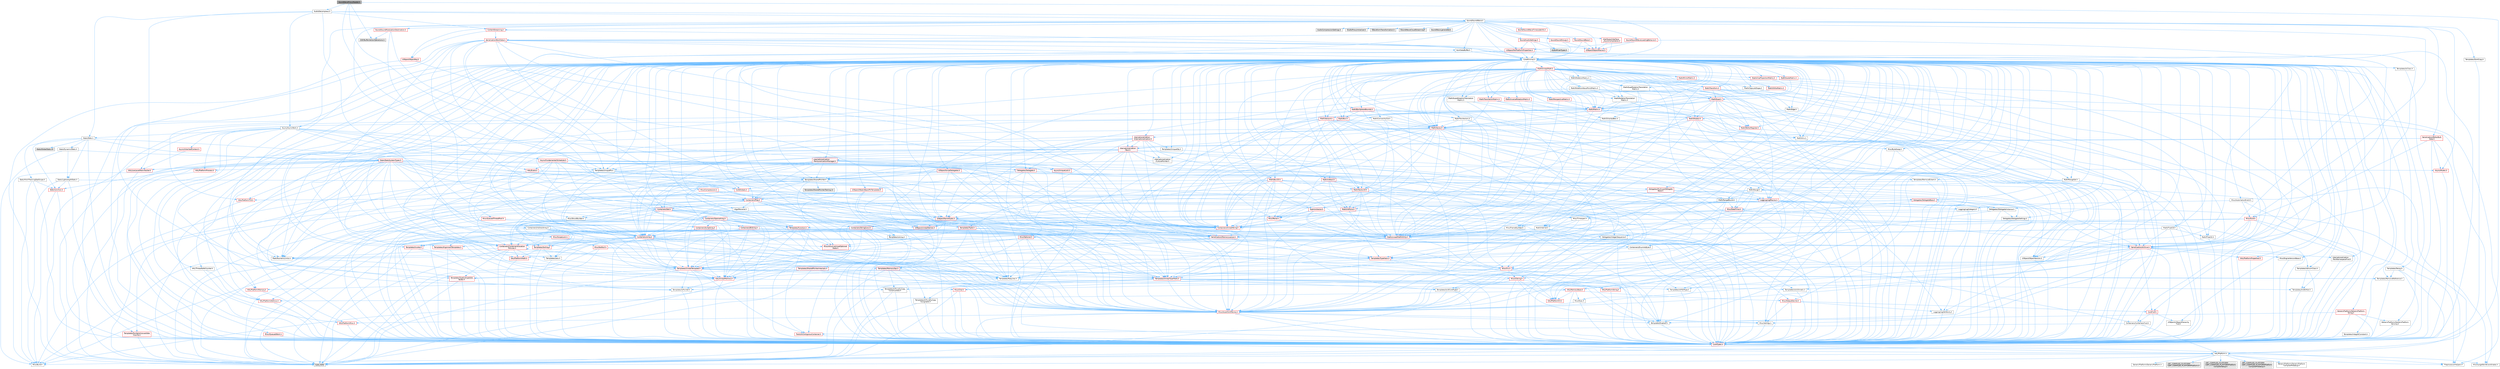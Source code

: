 digraph "SoundWaveProxyReader.h"
{
 // INTERACTIVE_SVG=YES
 // LATEX_PDF_SIZE
  bgcolor="transparent";
  edge [fontname=Helvetica,fontsize=10,labelfontname=Helvetica,labelfontsize=10];
  node [fontname=Helvetica,fontsize=10,shape=box,height=0.2,width=0.4];
  Node1 [id="Node000001",label="SoundWaveProxyReader.h",height=0.2,width=0.4,color="gray40", fillcolor="grey60", style="filled", fontcolor="black",tooltip=" "];
  Node1 -> Node2 [id="edge1_Node000001_Node000002",color="steelblue1",style="solid",tooltip=" "];
  Node2 [id="Node000002",label="DSP/BufferVectorOperations.h",height=0.2,width=0.4,color="grey60", fillcolor="#E0E0E0", style="filled",tooltip=" "];
  Node1 -> Node3 [id="edge2_Node000001_Node000003",color="steelblue1",style="solid",tooltip=" "];
  Node3 [id="Node000003",label="AudioDecompress.h",height=0.2,width=0.4,color="grey40", fillcolor="white", style="filled",URL="$d9/dfd/AudioDecompress_8h.html",tooltip=" "];
  Node3 -> Node4 [id="edge3_Node000003_Node000004",color="steelblue1",style="solid",tooltip=" "];
  Node4 [id="Node000004",label="CoreMinimal.h",height=0.2,width=0.4,color="grey40", fillcolor="white", style="filled",URL="$d7/d67/CoreMinimal_8h.html",tooltip=" "];
  Node4 -> Node5 [id="edge4_Node000004_Node000005",color="steelblue1",style="solid",tooltip=" "];
  Node5 [id="Node000005",label="CoreTypes.h",height=0.2,width=0.4,color="red", fillcolor="#FFF0F0", style="filled",URL="$dc/dec/CoreTypes_8h.html",tooltip=" "];
  Node5 -> Node6 [id="edge5_Node000005_Node000006",color="steelblue1",style="solid",tooltip=" "];
  Node6 [id="Node000006",label="HAL/Platform.h",height=0.2,width=0.4,color="grey40", fillcolor="white", style="filled",URL="$d9/dd0/Platform_8h.html",tooltip=" "];
  Node6 -> Node7 [id="edge6_Node000006_Node000007",color="steelblue1",style="solid",tooltip=" "];
  Node7 [id="Node000007",label="Misc/Build.h",height=0.2,width=0.4,color="grey40", fillcolor="white", style="filled",URL="$d3/dbb/Build_8h.html",tooltip=" "];
  Node6 -> Node8 [id="edge7_Node000006_Node000008",color="steelblue1",style="solid",tooltip=" "];
  Node8 [id="Node000008",label="Misc/LargeWorldCoordinates.h",height=0.2,width=0.4,color="grey40", fillcolor="white", style="filled",URL="$d2/dcb/LargeWorldCoordinates_8h.html",tooltip=" "];
  Node6 -> Node9 [id="edge8_Node000006_Node000009",color="steelblue1",style="solid",tooltip=" "];
  Node9 [id="Node000009",label="type_traits",height=0.2,width=0.4,color="grey60", fillcolor="#E0E0E0", style="filled",tooltip=" "];
  Node6 -> Node10 [id="edge9_Node000006_Node000010",color="steelblue1",style="solid",tooltip=" "];
  Node10 [id="Node000010",label="PreprocessorHelpers.h",height=0.2,width=0.4,color="grey40", fillcolor="white", style="filled",URL="$db/ddb/PreprocessorHelpers_8h.html",tooltip=" "];
  Node6 -> Node11 [id="edge10_Node000006_Node000011",color="steelblue1",style="solid",tooltip=" "];
  Node11 [id="Node000011",label="UBT_COMPILED_PLATFORM\l/UBT_COMPILED_PLATFORMPlatform\lCompilerPreSetup.h",height=0.2,width=0.4,color="grey60", fillcolor="#E0E0E0", style="filled",tooltip=" "];
  Node6 -> Node12 [id="edge11_Node000006_Node000012",color="steelblue1",style="solid",tooltip=" "];
  Node12 [id="Node000012",label="GenericPlatform/GenericPlatform\lCompilerPreSetup.h",height=0.2,width=0.4,color="grey40", fillcolor="white", style="filled",URL="$d9/dc8/GenericPlatformCompilerPreSetup_8h.html",tooltip=" "];
  Node6 -> Node13 [id="edge12_Node000006_Node000013",color="steelblue1",style="solid",tooltip=" "];
  Node13 [id="Node000013",label="GenericPlatform/GenericPlatform.h",height=0.2,width=0.4,color="grey40", fillcolor="white", style="filled",URL="$d6/d84/GenericPlatform_8h.html",tooltip=" "];
  Node6 -> Node14 [id="edge13_Node000006_Node000014",color="steelblue1",style="solid",tooltip=" "];
  Node14 [id="Node000014",label="UBT_COMPILED_PLATFORM\l/UBT_COMPILED_PLATFORMPlatform.h",height=0.2,width=0.4,color="grey60", fillcolor="#E0E0E0", style="filled",tooltip=" "];
  Node6 -> Node15 [id="edge14_Node000006_Node000015",color="steelblue1",style="solid",tooltip=" "];
  Node15 [id="Node000015",label="UBT_COMPILED_PLATFORM\l/UBT_COMPILED_PLATFORMPlatform\lCompilerSetup.h",height=0.2,width=0.4,color="grey60", fillcolor="#E0E0E0", style="filled",tooltip=" "];
  Node4 -> Node19 [id="edge15_Node000004_Node000019",color="steelblue1",style="solid",tooltip=" "];
  Node19 [id="Node000019",label="CoreFwd.h",height=0.2,width=0.4,color="red", fillcolor="#FFF0F0", style="filled",URL="$d1/d1e/CoreFwd_8h.html",tooltip=" "];
  Node19 -> Node5 [id="edge16_Node000019_Node000005",color="steelblue1",style="solid",tooltip=" "];
  Node19 -> Node20 [id="edge17_Node000019_Node000020",color="steelblue1",style="solid",tooltip=" "];
  Node20 [id="Node000020",label="Containers/ContainersFwd.h",height=0.2,width=0.4,color="grey40", fillcolor="white", style="filled",URL="$d4/d0a/ContainersFwd_8h.html",tooltip=" "];
  Node20 -> Node6 [id="edge18_Node000020_Node000006",color="steelblue1",style="solid",tooltip=" "];
  Node20 -> Node5 [id="edge19_Node000020_Node000005",color="steelblue1",style="solid",tooltip=" "];
  Node20 -> Node21 [id="edge20_Node000020_Node000021",color="steelblue1",style="solid",tooltip=" "];
  Node21 [id="Node000021",label="Traits/IsContiguousContainer.h",height=0.2,width=0.4,color="red", fillcolor="#FFF0F0", style="filled",URL="$d5/d3c/IsContiguousContainer_8h.html",tooltip=" "];
  Node21 -> Node5 [id="edge21_Node000021_Node000005",color="steelblue1",style="solid",tooltip=" "];
  Node19 -> Node25 [id="edge22_Node000019_Node000025",color="steelblue1",style="solid",tooltip=" "];
  Node25 [id="Node000025",label="UObject/UObjectHierarchy\lFwd.h",height=0.2,width=0.4,color="grey40", fillcolor="white", style="filled",URL="$d3/d13/UObjectHierarchyFwd_8h.html",tooltip=" "];
  Node4 -> Node25 [id="edge23_Node000004_Node000025",color="steelblue1",style="solid",tooltip=" "];
  Node4 -> Node20 [id="edge24_Node000004_Node000020",color="steelblue1",style="solid",tooltip=" "];
  Node4 -> Node26 [id="edge25_Node000004_Node000026",color="steelblue1",style="solid",tooltip=" "];
  Node26 [id="Node000026",label="Misc/VarArgs.h",height=0.2,width=0.4,color="grey40", fillcolor="white", style="filled",URL="$d5/d6f/VarArgs_8h.html",tooltip=" "];
  Node26 -> Node5 [id="edge26_Node000026_Node000005",color="steelblue1",style="solid",tooltip=" "];
  Node4 -> Node27 [id="edge27_Node000004_Node000027",color="steelblue1",style="solid",tooltip=" "];
  Node27 [id="Node000027",label="Logging/LogVerbosity.h",height=0.2,width=0.4,color="grey40", fillcolor="white", style="filled",URL="$d2/d8f/LogVerbosity_8h.html",tooltip=" "];
  Node27 -> Node5 [id="edge28_Node000027_Node000005",color="steelblue1",style="solid",tooltip=" "];
  Node4 -> Node28 [id="edge29_Node000004_Node000028",color="steelblue1",style="solid",tooltip=" "];
  Node28 [id="Node000028",label="Misc/OutputDevice.h",height=0.2,width=0.4,color="red", fillcolor="#FFF0F0", style="filled",URL="$d7/d32/OutputDevice_8h.html",tooltip=" "];
  Node28 -> Node19 [id="edge30_Node000028_Node000019",color="steelblue1",style="solid",tooltip=" "];
  Node28 -> Node5 [id="edge31_Node000028_Node000005",color="steelblue1",style="solid",tooltip=" "];
  Node28 -> Node27 [id="edge32_Node000028_Node000027",color="steelblue1",style="solid",tooltip=" "];
  Node28 -> Node26 [id="edge33_Node000028_Node000026",color="steelblue1",style="solid",tooltip=" "];
  Node4 -> Node34 [id="edge34_Node000004_Node000034",color="steelblue1",style="solid",tooltip=" "];
  Node34 [id="Node000034",label="HAL/PlatformCrt.h",height=0.2,width=0.4,color="red", fillcolor="#FFF0F0", style="filled",URL="$d8/d75/PlatformCrt_8h.html",tooltip=" "];
  Node4 -> Node44 [id="edge35_Node000004_Node000044",color="steelblue1",style="solid",tooltip=" "];
  Node44 [id="Node000044",label="HAL/PlatformMisc.h",height=0.2,width=0.4,color="red", fillcolor="#FFF0F0", style="filled",URL="$d0/df5/PlatformMisc_8h.html",tooltip=" "];
  Node44 -> Node5 [id="edge36_Node000044_Node000005",color="steelblue1",style="solid",tooltip=" "];
  Node4 -> Node63 [id="edge37_Node000004_Node000063",color="steelblue1",style="solid",tooltip=" "];
  Node63 [id="Node000063",label="Misc/AssertionMacros.h",height=0.2,width=0.4,color="red", fillcolor="#FFF0F0", style="filled",URL="$d0/dfa/AssertionMacros_8h.html",tooltip=" "];
  Node63 -> Node5 [id="edge38_Node000063_Node000005",color="steelblue1",style="solid",tooltip=" "];
  Node63 -> Node6 [id="edge39_Node000063_Node000006",color="steelblue1",style="solid",tooltip=" "];
  Node63 -> Node44 [id="edge40_Node000063_Node000044",color="steelblue1",style="solid",tooltip=" "];
  Node63 -> Node10 [id="edge41_Node000063_Node000010",color="steelblue1",style="solid",tooltip=" "];
  Node63 -> Node64 [id="edge42_Node000063_Node000064",color="steelblue1",style="solid",tooltip=" "];
  Node64 [id="Node000064",label="Templates/EnableIf.h",height=0.2,width=0.4,color="grey40", fillcolor="white", style="filled",URL="$d7/d60/EnableIf_8h.html",tooltip=" "];
  Node64 -> Node5 [id="edge43_Node000064_Node000005",color="steelblue1",style="solid",tooltip=" "];
  Node63 -> Node26 [id="edge44_Node000063_Node000026",color="steelblue1",style="solid",tooltip=" "];
  Node4 -> Node72 [id="edge45_Node000004_Node000072",color="steelblue1",style="solid",tooltip=" "];
  Node72 [id="Node000072",label="Templates/IsPointer.h",height=0.2,width=0.4,color="grey40", fillcolor="white", style="filled",URL="$d7/d05/IsPointer_8h.html",tooltip=" "];
  Node72 -> Node5 [id="edge46_Node000072_Node000005",color="steelblue1",style="solid",tooltip=" "];
  Node4 -> Node73 [id="edge47_Node000004_Node000073",color="steelblue1",style="solid",tooltip=" "];
  Node73 [id="Node000073",label="HAL/PlatformMemory.h",height=0.2,width=0.4,color="red", fillcolor="#FFF0F0", style="filled",URL="$de/d68/PlatformMemory_8h.html",tooltip=" "];
  Node73 -> Node5 [id="edge48_Node000073_Node000005",color="steelblue1",style="solid",tooltip=" "];
  Node4 -> Node56 [id="edge49_Node000004_Node000056",color="steelblue1",style="solid",tooltip=" "];
  Node56 [id="Node000056",label="HAL/PlatformAtomics.h",height=0.2,width=0.4,color="red", fillcolor="#FFF0F0", style="filled",URL="$d3/d36/PlatformAtomics_8h.html",tooltip=" "];
  Node56 -> Node5 [id="edge50_Node000056_Node000005",color="steelblue1",style="solid",tooltip=" "];
  Node4 -> Node78 [id="edge51_Node000004_Node000078",color="steelblue1",style="solid",tooltip=" "];
  Node78 [id="Node000078",label="Misc/Exec.h",height=0.2,width=0.4,color="grey40", fillcolor="white", style="filled",URL="$de/ddb/Exec_8h.html",tooltip=" "];
  Node78 -> Node5 [id="edge52_Node000078_Node000005",color="steelblue1",style="solid",tooltip=" "];
  Node78 -> Node63 [id="edge53_Node000078_Node000063",color="steelblue1",style="solid",tooltip=" "];
  Node4 -> Node79 [id="edge54_Node000004_Node000079",color="steelblue1",style="solid",tooltip=" "];
  Node79 [id="Node000079",label="HAL/MemoryBase.h",height=0.2,width=0.4,color="red", fillcolor="#FFF0F0", style="filled",URL="$d6/d9f/MemoryBase_8h.html",tooltip=" "];
  Node79 -> Node5 [id="edge55_Node000079_Node000005",color="steelblue1",style="solid",tooltip=" "];
  Node79 -> Node56 [id="edge56_Node000079_Node000056",color="steelblue1",style="solid",tooltip=" "];
  Node79 -> Node34 [id="edge57_Node000079_Node000034",color="steelblue1",style="solid",tooltip=" "];
  Node79 -> Node78 [id="edge58_Node000079_Node000078",color="steelblue1",style="solid",tooltip=" "];
  Node79 -> Node28 [id="edge59_Node000079_Node000028",color="steelblue1",style="solid",tooltip=" "];
  Node4 -> Node89 [id="edge60_Node000004_Node000089",color="steelblue1",style="solid",tooltip=" "];
  Node89 [id="Node000089",label="HAL/UnrealMemory.h",height=0.2,width=0.4,color="red", fillcolor="#FFF0F0", style="filled",URL="$d9/d96/UnrealMemory_8h.html",tooltip=" "];
  Node89 -> Node5 [id="edge61_Node000089_Node000005",color="steelblue1",style="solid",tooltip=" "];
  Node89 -> Node79 [id="edge62_Node000089_Node000079",color="steelblue1",style="solid",tooltip=" "];
  Node89 -> Node73 [id="edge63_Node000089_Node000073",color="steelblue1",style="solid",tooltip=" "];
  Node89 -> Node72 [id="edge64_Node000089_Node000072",color="steelblue1",style="solid",tooltip=" "];
  Node4 -> Node91 [id="edge65_Node000004_Node000091",color="steelblue1",style="solid",tooltip=" "];
  Node91 [id="Node000091",label="Templates/IsArithmetic.h",height=0.2,width=0.4,color="grey40", fillcolor="white", style="filled",URL="$d2/d5d/IsArithmetic_8h.html",tooltip=" "];
  Node91 -> Node5 [id="edge66_Node000091_Node000005",color="steelblue1",style="solid",tooltip=" "];
  Node4 -> Node85 [id="edge67_Node000004_Node000085",color="steelblue1",style="solid",tooltip=" "];
  Node85 [id="Node000085",label="Templates/AndOrNot.h",height=0.2,width=0.4,color="grey40", fillcolor="white", style="filled",URL="$db/d0a/AndOrNot_8h.html",tooltip=" "];
  Node85 -> Node5 [id="edge68_Node000085_Node000005",color="steelblue1",style="solid",tooltip=" "];
  Node4 -> Node92 [id="edge69_Node000004_Node000092",color="steelblue1",style="solid",tooltip=" "];
  Node92 [id="Node000092",label="Templates/IsPODType.h",height=0.2,width=0.4,color="grey40", fillcolor="white", style="filled",URL="$d7/db1/IsPODType_8h.html",tooltip=" "];
  Node92 -> Node5 [id="edge70_Node000092_Node000005",color="steelblue1",style="solid",tooltip=" "];
  Node4 -> Node93 [id="edge71_Node000004_Node000093",color="steelblue1",style="solid",tooltip=" "];
  Node93 [id="Node000093",label="Templates/IsUECoreType.h",height=0.2,width=0.4,color="grey40", fillcolor="white", style="filled",URL="$d1/db8/IsUECoreType_8h.html",tooltip=" "];
  Node93 -> Node5 [id="edge72_Node000093_Node000005",color="steelblue1",style="solid",tooltip=" "];
  Node93 -> Node9 [id="edge73_Node000093_Node000009",color="steelblue1",style="solid",tooltip=" "];
  Node4 -> Node86 [id="edge74_Node000004_Node000086",color="steelblue1",style="solid",tooltip=" "];
  Node86 [id="Node000086",label="Templates/IsTriviallyCopy\lConstructible.h",height=0.2,width=0.4,color="grey40", fillcolor="white", style="filled",URL="$d3/d78/IsTriviallyCopyConstructible_8h.html",tooltip=" "];
  Node86 -> Node5 [id="edge75_Node000086_Node000005",color="steelblue1",style="solid",tooltip=" "];
  Node86 -> Node9 [id="edge76_Node000086_Node000009",color="steelblue1",style="solid",tooltip=" "];
  Node4 -> Node94 [id="edge77_Node000004_Node000094",color="steelblue1",style="solid",tooltip=" "];
  Node94 [id="Node000094",label="Templates/UnrealTypeTraits.h",height=0.2,width=0.4,color="red", fillcolor="#FFF0F0", style="filled",URL="$d2/d2d/UnrealTypeTraits_8h.html",tooltip=" "];
  Node94 -> Node5 [id="edge78_Node000094_Node000005",color="steelblue1",style="solid",tooltip=" "];
  Node94 -> Node72 [id="edge79_Node000094_Node000072",color="steelblue1",style="solid",tooltip=" "];
  Node94 -> Node63 [id="edge80_Node000094_Node000063",color="steelblue1",style="solid",tooltip=" "];
  Node94 -> Node85 [id="edge81_Node000094_Node000085",color="steelblue1",style="solid",tooltip=" "];
  Node94 -> Node64 [id="edge82_Node000094_Node000064",color="steelblue1",style="solid",tooltip=" "];
  Node94 -> Node91 [id="edge83_Node000094_Node000091",color="steelblue1",style="solid",tooltip=" "];
  Node94 -> Node92 [id="edge84_Node000094_Node000092",color="steelblue1",style="solid",tooltip=" "];
  Node94 -> Node93 [id="edge85_Node000094_Node000093",color="steelblue1",style="solid",tooltip=" "];
  Node94 -> Node86 [id="edge86_Node000094_Node000086",color="steelblue1",style="solid",tooltip=" "];
  Node4 -> Node64 [id="edge87_Node000004_Node000064",color="steelblue1",style="solid",tooltip=" "];
  Node4 -> Node96 [id="edge88_Node000004_Node000096",color="steelblue1",style="solid",tooltip=" "];
  Node96 [id="Node000096",label="Templates/RemoveReference.h",height=0.2,width=0.4,color="grey40", fillcolor="white", style="filled",URL="$da/dbe/RemoveReference_8h.html",tooltip=" "];
  Node96 -> Node5 [id="edge89_Node000096_Node000005",color="steelblue1",style="solid",tooltip=" "];
  Node4 -> Node97 [id="edge90_Node000004_Node000097",color="steelblue1",style="solid",tooltip=" "];
  Node97 [id="Node000097",label="Templates/IntegralConstant.h",height=0.2,width=0.4,color="grey40", fillcolor="white", style="filled",URL="$db/d1b/IntegralConstant_8h.html",tooltip=" "];
  Node97 -> Node5 [id="edge91_Node000097_Node000005",color="steelblue1",style="solid",tooltip=" "];
  Node4 -> Node98 [id="edge92_Node000004_Node000098",color="steelblue1",style="solid",tooltip=" "];
  Node98 [id="Node000098",label="Templates/IsClass.h",height=0.2,width=0.4,color="grey40", fillcolor="white", style="filled",URL="$db/dcb/IsClass_8h.html",tooltip=" "];
  Node98 -> Node5 [id="edge93_Node000098_Node000005",color="steelblue1",style="solid",tooltip=" "];
  Node4 -> Node99 [id="edge94_Node000004_Node000099",color="steelblue1",style="solid",tooltip=" "];
  Node99 [id="Node000099",label="Templates/TypeCompatible\lBytes.h",height=0.2,width=0.4,color="red", fillcolor="#FFF0F0", style="filled",URL="$df/d0a/TypeCompatibleBytes_8h.html",tooltip=" "];
  Node99 -> Node5 [id="edge95_Node000099_Node000005",color="steelblue1",style="solid",tooltip=" "];
  Node99 -> Node9 [id="edge96_Node000099_Node000009",color="steelblue1",style="solid",tooltip=" "];
  Node4 -> Node21 [id="edge97_Node000004_Node000021",color="steelblue1",style="solid",tooltip=" "];
  Node4 -> Node100 [id="edge98_Node000004_Node000100",color="steelblue1",style="solid",tooltip=" "];
  Node100 [id="Node000100",label="Templates/UnrealTemplate.h",height=0.2,width=0.4,color="red", fillcolor="#FFF0F0", style="filled",URL="$d4/d24/UnrealTemplate_8h.html",tooltip=" "];
  Node100 -> Node5 [id="edge99_Node000100_Node000005",color="steelblue1",style="solid",tooltip=" "];
  Node100 -> Node72 [id="edge100_Node000100_Node000072",color="steelblue1",style="solid",tooltip=" "];
  Node100 -> Node89 [id="edge101_Node000100_Node000089",color="steelblue1",style="solid",tooltip=" "];
  Node100 -> Node94 [id="edge102_Node000100_Node000094",color="steelblue1",style="solid",tooltip=" "];
  Node100 -> Node96 [id="edge103_Node000100_Node000096",color="steelblue1",style="solid",tooltip=" "];
  Node100 -> Node66 [id="edge104_Node000100_Node000066",color="steelblue1",style="solid",tooltip=" "];
  Node66 [id="Node000066",label="Templates/Requires.h",height=0.2,width=0.4,color="grey40", fillcolor="white", style="filled",URL="$dc/d96/Requires_8h.html",tooltip=" "];
  Node66 -> Node64 [id="edge105_Node000066_Node000064",color="steelblue1",style="solid",tooltip=" "];
  Node66 -> Node9 [id="edge106_Node000066_Node000009",color="steelblue1",style="solid",tooltip=" "];
  Node100 -> Node99 [id="edge107_Node000100_Node000099",color="steelblue1",style="solid",tooltip=" "];
  Node100 -> Node21 [id="edge108_Node000100_Node000021",color="steelblue1",style="solid",tooltip=" "];
  Node100 -> Node9 [id="edge109_Node000100_Node000009",color="steelblue1",style="solid",tooltip=" "];
  Node4 -> Node49 [id="edge110_Node000004_Node000049",color="steelblue1",style="solid",tooltip=" "];
  Node49 [id="Node000049",label="Math/NumericLimits.h",height=0.2,width=0.4,color="grey40", fillcolor="white", style="filled",URL="$df/d1b/NumericLimits_8h.html",tooltip=" "];
  Node49 -> Node5 [id="edge111_Node000049_Node000005",color="steelblue1",style="solid",tooltip=" "];
  Node4 -> Node104 [id="edge112_Node000004_Node000104",color="steelblue1",style="solid",tooltip=" "];
  Node104 [id="Node000104",label="HAL/PlatformMath.h",height=0.2,width=0.4,color="red", fillcolor="#FFF0F0", style="filled",URL="$dc/d53/PlatformMath_8h.html",tooltip=" "];
  Node104 -> Node5 [id="edge113_Node000104_Node000005",color="steelblue1",style="solid",tooltip=" "];
  Node4 -> Node87 [id="edge114_Node000004_Node000087",color="steelblue1",style="solid",tooltip=" "];
  Node87 [id="Node000087",label="Templates/IsTriviallyCopy\lAssignable.h",height=0.2,width=0.4,color="grey40", fillcolor="white", style="filled",URL="$d2/df2/IsTriviallyCopyAssignable_8h.html",tooltip=" "];
  Node87 -> Node5 [id="edge115_Node000087_Node000005",color="steelblue1",style="solid",tooltip=" "];
  Node87 -> Node9 [id="edge116_Node000087_Node000009",color="steelblue1",style="solid",tooltip=" "];
  Node4 -> Node112 [id="edge117_Node000004_Node000112",color="steelblue1",style="solid",tooltip=" "];
  Node112 [id="Node000112",label="Templates/MemoryOps.h",height=0.2,width=0.4,color="red", fillcolor="#FFF0F0", style="filled",URL="$db/dea/MemoryOps_8h.html",tooltip=" "];
  Node112 -> Node5 [id="edge118_Node000112_Node000005",color="steelblue1",style="solid",tooltip=" "];
  Node112 -> Node89 [id="edge119_Node000112_Node000089",color="steelblue1",style="solid",tooltip=" "];
  Node112 -> Node87 [id="edge120_Node000112_Node000087",color="steelblue1",style="solid",tooltip=" "];
  Node112 -> Node86 [id="edge121_Node000112_Node000086",color="steelblue1",style="solid",tooltip=" "];
  Node112 -> Node66 [id="edge122_Node000112_Node000066",color="steelblue1",style="solid",tooltip=" "];
  Node112 -> Node94 [id="edge123_Node000112_Node000094",color="steelblue1",style="solid",tooltip=" "];
  Node112 -> Node9 [id="edge124_Node000112_Node000009",color="steelblue1",style="solid",tooltip=" "];
  Node4 -> Node113 [id="edge125_Node000004_Node000113",color="steelblue1",style="solid",tooltip=" "];
  Node113 [id="Node000113",label="Containers/ContainerAllocation\lPolicies.h",height=0.2,width=0.4,color="red", fillcolor="#FFF0F0", style="filled",URL="$d7/dff/ContainerAllocationPolicies_8h.html",tooltip=" "];
  Node113 -> Node5 [id="edge126_Node000113_Node000005",color="steelblue1",style="solid",tooltip=" "];
  Node113 -> Node113 [id="edge127_Node000113_Node000113",color="steelblue1",style="solid",tooltip=" "];
  Node113 -> Node104 [id="edge128_Node000113_Node000104",color="steelblue1",style="solid",tooltip=" "];
  Node113 -> Node89 [id="edge129_Node000113_Node000089",color="steelblue1",style="solid",tooltip=" "];
  Node113 -> Node49 [id="edge130_Node000113_Node000049",color="steelblue1",style="solid",tooltip=" "];
  Node113 -> Node63 [id="edge131_Node000113_Node000063",color="steelblue1",style="solid",tooltip=" "];
  Node113 -> Node112 [id="edge132_Node000113_Node000112",color="steelblue1",style="solid",tooltip=" "];
  Node113 -> Node99 [id="edge133_Node000113_Node000099",color="steelblue1",style="solid",tooltip=" "];
  Node113 -> Node9 [id="edge134_Node000113_Node000009",color="steelblue1",style="solid",tooltip=" "];
  Node4 -> Node116 [id="edge135_Node000004_Node000116",color="steelblue1",style="solid",tooltip=" "];
  Node116 [id="Node000116",label="Templates/IsEnumClass.h",height=0.2,width=0.4,color="grey40", fillcolor="white", style="filled",URL="$d7/d15/IsEnumClass_8h.html",tooltip=" "];
  Node116 -> Node5 [id="edge136_Node000116_Node000005",color="steelblue1",style="solid",tooltip=" "];
  Node116 -> Node85 [id="edge137_Node000116_Node000085",color="steelblue1",style="solid",tooltip=" "];
  Node4 -> Node117 [id="edge138_Node000004_Node000117",color="steelblue1",style="solid",tooltip=" "];
  Node117 [id="Node000117",label="HAL/PlatformProperties.h",height=0.2,width=0.4,color="red", fillcolor="#FFF0F0", style="filled",URL="$d9/db0/PlatformProperties_8h.html",tooltip=" "];
  Node117 -> Node5 [id="edge139_Node000117_Node000005",color="steelblue1",style="solid",tooltip=" "];
  Node4 -> Node120 [id="edge140_Node000004_Node000120",color="steelblue1",style="solid",tooltip=" "];
  Node120 [id="Node000120",label="Misc/EngineVersionBase.h",height=0.2,width=0.4,color="grey40", fillcolor="white", style="filled",URL="$d5/d2b/EngineVersionBase_8h.html",tooltip=" "];
  Node120 -> Node5 [id="edge141_Node000120_Node000005",color="steelblue1",style="solid",tooltip=" "];
  Node4 -> Node121 [id="edge142_Node000004_Node000121",color="steelblue1",style="solid",tooltip=" "];
  Node121 [id="Node000121",label="Internationalization\l/TextNamespaceFwd.h",height=0.2,width=0.4,color="grey40", fillcolor="white", style="filled",URL="$d8/d97/TextNamespaceFwd_8h.html",tooltip=" "];
  Node121 -> Node5 [id="edge143_Node000121_Node000005",color="steelblue1",style="solid",tooltip=" "];
  Node4 -> Node122 [id="edge144_Node000004_Node000122",color="steelblue1",style="solid",tooltip=" "];
  Node122 [id="Node000122",label="Serialization/Archive.h",height=0.2,width=0.4,color="red", fillcolor="#FFF0F0", style="filled",URL="$d7/d3b/Archive_8h.html",tooltip=" "];
  Node122 -> Node19 [id="edge145_Node000122_Node000019",color="steelblue1",style="solid",tooltip=" "];
  Node122 -> Node5 [id="edge146_Node000122_Node000005",color="steelblue1",style="solid",tooltip=" "];
  Node122 -> Node117 [id="edge147_Node000122_Node000117",color="steelblue1",style="solid",tooltip=" "];
  Node122 -> Node121 [id="edge148_Node000122_Node000121",color="steelblue1",style="solid",tooltip=" "];
  Node122 -> Node63 [id="edge149_Node000122_Node000063",color="steelblue1",style="solid",tooltip=" "];
  Node122 -> Node7 [id="edge150_Node000122_Node000007",color="steelblue1",style="solid",tooltip=" "];
  Node122 -> Node120 [id="edge151_Node000122_Node000120",color="steelblue1",style="solid",tooltip=" "];
  Node122 -> Node26 [id="edge152_Node000122_Node000026",color="steelblue1",style="solid",tooltip=" "];
  Node122 -> Node64 [id="edge153_Node000122_Node000064",color="steelblue1",style="solid",tooltip=" "];
  Node122 -> Node116 [id="edge154_Node000122_Node000116",color="steelblue1",style="solid",tooltip=" "];
  Node122 -> Node100 [id="edge155_Node000122_Node000100",color="steelblue1",style="solid",tooltip=" "];
  Node122 -> Node125 [id="edge156_Node000122_Node000125",color="steelblue1",style="solid",tooltip=" "];
  Node125 [id="Node000125",label="UObject/ObjectVersion.h",height=0.2,width=0.4,color="grey40", fillcolor="white", style="filled",URL="$da/d63/ObjectVersion_8h.html",tooltip=" "];
  Node125 -> Node5 [id="edge157_Node000125_Node000005",color="steelblue1",style="solid",tooltip=" "];
  Node4 -> Node126 [id="edge158_Node000004_Node000126",color="steelblue1",style="solid",tooltip=" "];
  Node126 [id="Node000126",label="Templates/Less.h",height=0.2,width=0.4,color="grey40", fillcolor="white", style="filled",URL="$de/dc8/Less_8h.html",tooltip=" "];
  Node126 -> Node5 [id="edge159_Node000126_Node000005",color="steelblue1",style="solid",tooltip=" "];
  Node126 -> Node100 [id="edge160_Node000126_Node000100",color="steelblue1",style="solid",tooltip=" "];
  Node4 -> Node127 [id="edge161_Node000004_Node000127",color="steelblue1",style="solid",tooltip=" "];
  Node127 [id="Node000127",label="Templates/Sorting.h",height=0.2,width=0.4,color="red", fillcolor="#FFF0F0", style="filled",URL="$d3/d9e/Sorting_8h.html",tooltip=" "];
  Node127 -> Node5 [id="edge162_Node000127_Node000005",color="steelblue1",style="solid",tooltip=" "];
  Node127 -> Node104 [id="edge163_Node000127_Node000104",color="steelblue1",style="solid",tooltip=" "];
  Node127 -> Node126 [id="edge164_Node000127_Node000126",color="steelblue1",style="solid",tooltip=" "];
  Node4 -> Node138 [id="edge165_Node000004_Node000138",color="steelblue1",style="solid",tooltip=" "];
  Node138 [id="Node000138",label="Misc/Char.h",height=0.2,width=0.4,color="red", fillcolor="#FFF0F0", style="filled",URL="$d0/d58/Char_8h.html",tooltip=" "];
  Node138 -> Node5 [id="edge166_Node000138_Node000005",color="steelblue1",style="solid",tooltip=" "];
  Node138 -> Node9 [id="edge167_Node000138_Node000009",color="steelblue1",style="solid",tooltip=" "];
  Node4 -> Node141 [id="edge168_Node000004_Node000141",color="steelblue1",style="solid",tooltip=" "];
  Node141 [id="Node000141",label="GenericPlatform/GenericPlatform\lStricmp.h",height=0.2,width=0.4,color="grey40", fillcolor="white", style="filled",URL="$d2/d86/GenericPlatformStricmp_8h.html",tooltip=" "];
  Node141 -> Node5 [id="edge169_Node000141_Node000005",color="steelblue1",style="solid",tooltip=" "];
  Node4 -> Node142 [id="edge170_Node000004_Node000142",color="steelblue1",style="solid",tooltip=" "];
  Node142 [id="Node000142",label="GenericPlatform/GenericPlatform\lString.h",height=0.2,width=0.4,color="red", fillcolor="#FFF0F0", style="filled",URL="$dd/d20/GenericPlatformString_8h.html",tooltip=" "];
  Node142 -> Node5 [id="edge171_Node000142_Node000005",color="steelblue1",style="solid",tooltip=" "];
  Node142 -> Node141 [id="edge172_Node000142_Node000141",color="steelblue1",style="solid",tooltip=" "];
  Node142 -> Node64 [id="edge173_Node000142_Node000064",color="steelblue1",style="solid",tooltip=" "];
  Node142 -> Node9 [id="edge174_Node000142_Node000009",color="steelblue1",style="solid",tooltip=" "];
  Node4 -> Node75 [id="edge175_Node000004_Node000075",color="steelblue1",style="solid",tooltip=" "];
  Node75 [id="Node000075",label="HAL/PlatformString.h",height=0.2,width=0.4,color="red", fillcolor="#FFF0F0", style="filled",URL="$db/db5/PlatformString_8h.html",tooltip=" "];
  Node75 -> Node5 [id="edge176_Node000075_Node000005",color="steelblue1",style="solid",tooltip=" "];
  Node4 -> Node145 [id="edge177_Node000004_Node000145",color="steelblue1",style="solid",tooltip=" "];
  Node145 [id="Node000145",label="Misc/CString.h",height=0.2,width=0.4,color="red", fillcolor="#FFF0F0", style="filled",URL="$d2/d49/CString_8h.html",tooltip=" "];
  Node145 -> Node5 [id="edge178_Node000145_Node000005",color="steelblue1",style="solid",tooltip=" "];
  Node145 -> Node34 [id="edge179_Node000145_Node000034",color="steelblue1",style="solid",tooltip=" "];
  Node145 -> Node75 [id="edge180_Node000145_Node000075",color="steelblue1",style="solid",tooltip=" "];
  Node145 -> Node63 [id="edge181_Node000145_Node000063",color="steelblue1",style="solid",tooltip=" "];
  Node145 -> Node138 [id="edge182_Node000145_Node000138",color="steelblue1",style="solid",tooltip=" "];
  Node145 -> Node26 [id="edge183_Node000145_Node000026",color="steelblue1",style="solid",tooltip=" "];
  Node4 -> Node146 [id="edge184_Node000004_Node000146",color="steelblue1",style="solid",tooltip=" "];
  Node146 [id="Node000146",label="Misc/Crc.h",height=0.2,width=0.4,color="red", fillcolor="#FFF0F0", style="filled",URL="$d4/dd2/Crc_8h.html",tooltip=" "];
  Node146 -> Node5 [id="edge185_Node000146_Node000005",color="steelblue1",style="solid",tooltip=" "];
  Node146 -> Node75 [id="edge186_Node000146_Node000075",color="steelblue1",style="solid",tooltip=" "];
  Node146 -> Node63 [id="edge187_Node000146_Node000063",color="steelblue1",style="solid",tooltip=" "];
  Node146 -> Node145 [id="edge188_Node000146_Node000145",color="steelblue1",style="solid",tooltip=" "];
  Node146 -> Node138 [id="edge189_Node000146_Node000138",color="steelblue1",style="solid",tooltip=" "];
  Node146 -> Node94 [id="edge190_Node000146_Node000094",color="steelblue1",style="solid",tooltip=" "];
  Node4 -> Node137 [id="edge191_Node000004_Node000137",color="steelblue1",style="solid",tooltip=" "];
  Node137 [id="Node000137",label="Math/UnrealMathUtility.h",height=0.2,width=0.4,color="red", fillcolor="#FFF0F0", style="filled",URL="$db/db8/UnrealMathUtility_8h.html",tooltip=" "];
  Node137 -> Node5 [id="edge192_Node000137_Node000005",color="steelblue1",style="solid",tooltip=" "];
  Node137 -> Node63 [id="edge193_Node000137_Node000063",color="steelblue1",style="solid",tooltip=" "];
  Node137 -> Node104 [id="edge194_Node000137_Node000104",color="steelblue1",style="solid",tooltip=" "];
  Node137 -> Node66 [id="edge195_Node000137_Node000066",color="steelblue1",style="solid",tooltip=" "];
  Node4 -> Node147 [id="edge196_Node000004_Node000147",color="steelblue1",style="solid",tooltip=" "];
  Node147 [id="Node000147",label="Containers/UnrealString.h",height=0.2,width=0.4,color="red", fillcolor="#FFF0F0", style="filled",URL="$d5/dba/UnrealString_8h.html",tooltip=" "];
  Node4 -> Node151 [id="edge197_Node000004_Node000151",color="steelblue1",style="solid",tooltip=" "];
  Node151 [id="Node000151",label="Containers/Array.h",height=0.2,width=0.4,color="red", fillcolor="#FFF0F0", style="filled",URL="$df/dd0/Array_8h.html",tooltip=" "];
  Node151 -> Node5 [id="edge198_Node000151_Node000005",color="steelblue1",style="solid",tooltip=" "];
  Node151 -> Node63 [id="edge199_Node000151_Node000063",color="steelblue1",style="solid",tooltip=" "];
  Node151 -> Node152 [id="edge200_Node000151_Node000152",color="steelblue1",style="solid",tooltip=" "];
  Node152 [id="Node000152",label="Misc/IntrusiveUnsetOptional\lState.h",height=0.2,width=0.4,color="red", fillcolor="#FFF0F0", style="filled",URL="$d2/d0a/IntrusiveUnsetOptionalState_8h.html",tooltip=" "];
  Node151 -> Node89 [id="edge201_Node000151_Node000089",color="steelblue1",style="solid",tooltip=" "];
  Node151 -> Node94 [id="edge202_Node000151_Node000094",color="steelblue1",style="solid",tooltip=" "];
  Node151 -> Node100 [id="edge203_Node000151_Node000100",color="steelblue1",style="solid",tooltip=" "];
  Node151 -> Node113 [id="edge204_Node000151_Node000113",color="steelblue1",style="solid",tooltip=" "];
  Node151 -> Node122 [id="edge205_Node000151_Node000122",color="steelblue1",style="solid",tooltip=" "];
  Node151 -> Node130 [id="edge206_Node000151_Node000130",color="steelblue1",style="solid",tooltip=" "];
  Node130 [id="Node000130",label="Templates/Invoke.h",height=0.2,width=0.4,color="red", fillcolor="#FFF0F0", style="filled",URL="$d7/deb/Invoke_8h.html",tooltip=" "];
  Node130 -> Node5 [id="edge207_Node000130_Node000005",color="steelblue1",style="solid",tooltip=" "];
  Node130 -> Node100 [id="edge208_Node000130_Node000100",color="steelblue1",style="solid",tooltip=" "];
  Node130 -> Node9 [id="edge209_Node000130_Node000009",color="steelblue1",style="solid",tooltip=" "];
  Node151 -> Node126 [id="edge210_Node000151_Node000126",color="steelblue1",style="solid",tooltip=" "];
  Node151 -> Node66 [id="edge211_Node000151_Node000066",color="steelblue1",style="solid",tooltip=" "];
  Node151 -> Node127 [id="edge212_Node000151_Node000127",color="steelblue1",style="solid",tooltip=" "];
  Node151 -> Node174 [id="edge213_Node000151_Node000174",color="steelblue1",style="solid",tooltip=" "];
  Node174 [id="Node000174",label="Templates/AlignmentTemplates.h",height=0.2,width=0.4,color="red", fillcolor="#FFF0F0", style="filled",URL="$dd/d32/AlignmentTemplates_8h.html",tooltip=" "];
  Node174 -> Node5 [id="edge214_Node000174_Node000005",color="steelblue1",style="solid",tooltip=" "];
  Node174 -> Node72 [id="edge215_Node000174_Node000072",color="steelblue1",style="solid",tooltip=" "];
  Node151 -> Node9 [id="edge216_Node000151_Node000009",color="steelblue1",style="solid",tooltip=" "];
  Node4 -> Node175 [id="edge217_Node000004_Node000175",color="steelblue1",style="solid",tooltip=" "];
  Node175 [id="Node000175",label="Misc/FrameNumber.h",height=0.2,width=0.4,color="grey40", fillcolor="white", style="filled",URL="$dd/dbd/FrameNumber_8h.html",tooltip=" "];
  Node175 -> Node5 [id="edge218_Node000175_Node000005",color="steelblue1",style="solid",tooltip=" "];
  Node175 -> Node49 [id="edge219_Node000175_Node000049",color="steelblue1",style="solid",tooltip=" "];
  Node175 -> Node137 [id="edge220_Node000175_Node000137",color="steelblue1",style="solid",tooltip=" "];
  Node175 -> Node64 [id="edge221_Node000175_Node000064",color="steelblue1",style="solid",tooltip=" "];
  Node175 -> Node94 [id="edge222_Node000175_Node000094",color="steelblue1",style="solid",tooltip=" "];
  Node4 -> Node176 [id="edge223_Node000004_Node000176",color="steelblue1",style="solid",tooltip=" "];
  Node176 [id="Node000176",label="Misc/Timespan.h",height=0.2,width=0.4,color="grey40", fillcolor="white", style="filled",URL="$da/dd9/Timespan_8h.html",tooltip=" "];
  Node176 -> Node5 [id="edge224_Node000176_Node000005",color="steelblue1",style="solid",tooltip=" "];
  Node176 -> Node177 [id="edge225_Node000176_Node000177",color="steelblue1",style="solid",tooltip=" "];
  Node177 [id="Node000177",label="Math/Interval.h",height=0.2,width=0.4,color="grey40", fillcolor="white", style="filled",URL="$d1/d55/Interval_8h.html",tooltip=" "];
  Node177 -> Node5 [id="edge226_Node000177_Node000005",color="steelblue1",style="solid",tooltip=" "];
  Node177 -> Node91 [id="edge227_Node000177_Node000091",color="steelblue1",style="solid",tooltip=" "];
  Node177 -> Node94 [id="edge228_Node000177_Node000094",color="steelblue1",style="solid",tooltip=" "];
  Node177 -> Node49 [id="edge229_Node000177_Node000049",color="steelblue1",style="solid",tooltip=" "];
  Node177 -> Node137 [id="edge230_Node000177_Node000137",color="steelblue1",style="solid",tooltip=" "];
  Node176 -> Node137 [id="edge231_Node000176_Node000137",color="steelblue1",style="solid",tooltip=" "];
  Node176 -> Node63 [id="edge232_Node000176_Node000063",color="steelblue1",style="solid",tooltip=" "];
  Node4 -> Node178 [id="edge233_Node000004_Node000178",color="steelblue1",style="solid",tooltip=" "];
  Node178 [id="Node000178",label="Containers/StringConv.h",height=0.2,width=0.4,color="red", fillcolor="#FFF0F0", style="filled",URL="$d3/ddf/StringConv_8h.html",tooltip=" "];
  Node178 -> Node5 [id="edge234_Node000178_Node000005",color="steelblue1",style="solid",tooltip=" "];
  Node178 -> Node63 [id="edge235_Node000178_Node000063",color="steelblue1",style="solid",tooltip=" "];
  Node178 -> Node113 [id="edge236_Node000178_Node000113",color="steelblue1",style="solid",tooltip=" "];
  Node178 -> Node151 [id="edge237_Node000178_Node000151",color="steelblue1",style="solid",tooltip=" "];
  Node178 -> Node145 [id="edge238_Node000178_Node000145",color="steelblue1",style="solid",tooltip=" "];
  Node178 -> Node179 [id="edge239_Node000178_Node000179",color="steelblue1",style="solid",tooltip=" "];
  Node179 [id="Node000179",label="Templates/IsArray.h",height=0.2,width=0.4,color="grey40", fillcolor="white", style="filled",URL="$d8/d8d/IsArray_8h.html",tooltip=" "];
  Node179 -> Node5 [id="edge240_Node000179_Node000005",color="steelblue1",style="solid",tooltip=" "];
  Node178 -> Node100 [id="edge241_Node000178_Node000100",color="steelblue1",style="solid",tooltip=" "];
  Node178 -> Node94 [id="edge242_Node000178_Node000094",color="steelblue1",style="solid",tooltip=" "];
  Node178 -> Node21 [id="edge243_Node000178_Node000021",color="steelblue1",style="solid",tooltip=" "];
  Node178 -> Node9 [id="edge244_Node000178_Node000009",color="steelblue1",style="solid",tooltip=" "];
  Node4 -> Node180 [id="edge245_Node000004_Node000180",color="steelblue1",style="solid",tooltip=" "];
  Node180 [id="Node000180",label="UObject/UnrealNames.h",height=0.2,width=0.4,color="red", fillcolor="#FFF0F0", style="filled",URL="$d8/db1/UnrealNames_8h.html",tooltip=" "];
  Node180 -> Node5 [id="edge246_Node000180_Node000005",color="steelblue1",style="solid",tooltip=" "];
  Node4 -> Node182 [id="edge247_Node000004_Node000182",color="steelblue1",style="solid",tooltip=" "];
  Node182 [id="Node000182",label="UObject/NameTypes.h",height=0.2,width=0.4,color="red", fillcolor="#FFF0F0", style="filled",URL="$d6/d35/NameTypes_8h.html",tooltip=" "];
  Node182 -> Node5 [id="edge248_Node000182_Node000005",color="steelblue1",style="solid",tooltip=" "];
  Node182 -> Node63 [id="edge249_Node000182_Node000063",color="steelblue1",style="solid",tooltip=" "];
  Node182 -> Node89 [id="edge250_Node000182_Node000089",color="steelblue1",style="solid",tooltip=" "];
  Node182 -> Node94 [id="edge251_Node000182_Node000094",color="steelblue1",style="solid",tooltip=" "];
  Node182 -> Node100 [id="edge252_Node000182_Node000100",color="steelblue1",style="solid",tooltip=" "];
  Node182 -> Node147 [id="edge253_Node000182_Node000147",color="steelblue1",style="solid",tooltip=" "];
  Node182 -> Node178 [id="edge254_Node000182_Node000178",color="steelblue1",style="solid",tooltip=" "];
  Node182 -> Node180 [id="edge255_Node000182_Node000180",color="steelblue1",style="solid",tooltip=" "];
  Node182 -> Node159 [id="edge256_Node000182_Node000159",color="steelblue1",style="solid",tooltip=" "];
  Node159 [id="Node000159",label="Serialization/MemoryLayout.h",height=0.2,width=0.4,color="red", fillcolor="#FFF0F0", style="filled",URL="$d7/d66/MemoryLayout_8h.html",tooltip=" "];
  Node159 -> Node162 [id="edge257_Node000159_Node000162",color="steelblue1",style="solid",tooltip=" "];
  Node162 [id="Node000162",label="Containers/EnumAsByte.h",height=0.2,width=0.4,color="grey40", fillcolor="white", style="filled",URL="$d6/d9a/EnumAsByte_8h.html",tooltip=" "];
  Node162 -> Node5 [id="edge258_Node000162_Node000005",color="steelblue1",style="solid",tooltip=" "];
  Node162 -> Node92 [id="edge259_Node000162_Node000092",color="steelblue1",style="solid",tooltip=" "];
  Node162 -> Node163 [id="edge260_Node000162_Node000163",color="steelblue1",style="solid",tooltip=" "];
  Node163 [id="Node000163",label="Templates/TypeHash.h",height=0.2,width=0.4,color="red", fillcolor="#FFF0F0", style="filled",URL="$d1/d62/TypeHash_8h.html",tooltip=" "];
  Node163 -> Node5 [id="edge261_Node000163_Node000005",color="steelblue1",style="solid",tooltip=" "];
  Node163 -> Node66 [id="edge262_Node000163_Node000066",color="steelblue1",style="solid",tooltip=" "];
  Node163 -> Node146 [id="edge263_Node000163_Node000146",color="steelblue1",style="solid",tooltip=" "];
  Node163 -> Node9 [id="edge264_Node000163_Node000009",color="steelblue1",style="solid",tooltip=" "];
  Node159 -> Node89 [id="edge265_Node000159_Node000089",color="steelblue1",style="solid",tooltip=" "];
  Node159 -> Node64 [id="edge266_Node000159_Node000064",color="steelblue1",style="solid",tooltip=" "];
  Node159 -> Node100 [id="edge267_Node000159_Node000100",color="steelblue1",style="solid",tooltip=" "];
  Node182 -> Node152 [id="edge268_Node000182_Node000152",color="steelblue1",style="solid",tooltip=" "];
  Node4 -> Node190 [id="edge269_Node000004_Node000190",color="steelblue1",style="solid",tooltip=" "];
  Node190 [id="Node000190",label="Misc/Parse.h",height=0.2,width=0.4,color="red", fillcolor="#FFF0F0", style="filled",URL="$dc/d71/Parse_8h.html",tooltip=" "];
  Node190 -> Node147 [id="edge270_Node000190_Node000147",color="steelblue1",style="solid",tooltip=" "];
  Node190 -> Node5 [id="edge271_Node000190_Node000005",color="steelblue1",style="solid",tooltip=" "];
  Node190 -> Node34 [id="edge272_Node000190_Node000034",color="steelblue1",style="solid",tooltip=" "];
  Node190 -> Node7 [id="edge273_Node000190_Node000007",color="steelblue1",style="solid",tooltip=" "];
  Node190 -> Node191 [id="edge274_Node000190_Node000191",color="steelblue1",style="solid",tooltip=" "];
  Node191 [id="Node000191",label="Templates/Function.h",height=0.2,width=0.4,color="red", fillcolor="#FFF0F0", style="filled",URL="$df/df5/Function_8h.html",tooltip=" "];
  Node191 -> Node5 [id="edge275_Node000191_Node000005",color="steelblue1",style="solid",tooltip=" "];
  Node191 -> Node63 [id="edge276_Node000191_Node000063",color="steelblue1",style="solid",tooltip=" "];
  Node191 -> Node152 [id="edge277_Node000191_Node000152",color="steelblue1",style="solid",tooltip=" "];
  Node191 -> Node89 [id="edge278_Node000191_Node000089",color="steelblue1",style="solid",tooltip=" "];
  Node191 -> Node94 [id="edge279_Node000191_Node000094",color="steelblue1",style="solid",tooltip=" "];
  Node191 -> Node130 [id="edge280_Node000191_Node000130",color="steelblue1",style="solid",tooltip=" "];
  Node191 -> Node100 [id="edge281_Node000191_Node000100",color="steelblue1",style="solid",tooltip=" "];
  Node191 -> Node66 [id="edge282_Node000191_Node000066",color="steelblue1",style="solid",tooltip=" "];
  Node191 -> Node137 [id="edge283_Node000191_Node000137",color="steelblue1",style="solid",tooltip=" "];
  Node191 -> Node9 [id="edge284_Node000191_Node000009",color="steelblue1",style="solid",tooltip=" "];
  Node4 -> Node174 [id="edge285_Node000004_Node000174",color="steelblue1",style="solid",tooltip=" "];
  Node4 -> Node193 [id="edge286_Node000004_Node000193",color="steelblue1",style="solid",tooltip=" "];
  Node193 [id="Node000193",label="Misc/StructBuilder.h",height=0.2,width=0.4,color="grey40", fillcolor="white", style="filled",URL="$d9/db3/StructBuilder_8h.html",tooltip=" "];
  Node193 -> Node5 [id="edge287_Node000193_Node000005",color="steelblue1",style="solid",tooltip=" "];
  Node193 -> Node137 [id="edge288_Node000193_Node000137",color="steelblue1",style="solid",tooltip=" "];
  Node193 -> Node174 [id="edge289_Node000193_Node000174",color="steelblue1",style="solid",tooltip=" "];
  Node4 -> Node106 [id="edge290_Node000004_Node000106",color="steelblue1",style="solid",tooltip=" "];
  Node106 [id="Node000106",label="Templates/Decay.h",height=0.2,width=0.4,color="grey40", fillcolor="white", style="filled",URL="$dd/d0f/Decay_8h.html",tooltip=" "];
  Node106 -> Node5 [id="edge291_Node000106_Node000005",color="steelblue1",style="solid",tooltip=" "];
  Node106 -> Node96 [id="edge292_Node000106_Node000096",color="steelblue1",style="solid",tooltip=" "];
  Node106 -> Node9 [id="edge293_Node000106_Node000009",color="steelblue1",style="solid",tooltip=" "];
  Node4 -> Node194 [id="edge294_Node000004_Node000194",color="steelblue1",style="solid",tooltip=" "];
  Node194 [id="Node000194",label="Templates/PointerIsConvertible\lFromTo.h",height=0.2,width=0.4,color="red", fillcolor="#FFF0F0", style="filled",URL="$d6/d65/PointerIsConvertibleFromTo_8h.html",tooltip=" "];
  Node194 -> Node5 [id="edge295_Node000194_Node000005",color="steelblue1",style="solid",tooltip=" "];
  Node194 -> Node9 [id="edge296_Node000194_Node000009",color="steelblue1",style="solid",tooltip=" "];
  Node4 -> Node130 [id="edge297_Node000004_Node000130",color="steelblue1",style="solid",tooltip=" "];
  Node4 -> Node191 [id="edge298_Node000004_Node000191",color="steelblue1",style="solid",tooltip=" "];
  Node4 -> Node163 [id="edge299_Node000004_Node000163",color="steelblue1",style="solid",tooltip=" "];
  Node4 -> Node195 [id="edge300_Node000004_Node000195",color="steelblue1",style="solid",tooltip=" "];
  Node195 [id="Node000195",label="Containers/ScriptArray.h",height=0.2,width=0.4,color="red", fillcolor="#FFF0F0", style="filled",URL="$dc/daf/ScriptArray_8h.html",tooltip=" "];
  Node195 -> Node5 [id="edge301_Node000195_Node000005",color="steelblue1",style="solid",tooltip=" "];
  Node195 -> Node63 [id="edge302_Node000195_Node000063",color="steelblue1",style="solid",tooltip=" "];
  Node195 -> Node89 [id="edge303_Node000195_Node000089",color="steelblue1",style="solid",tooltip=" "];
  Node195 -> Node113 [id="edge304_Node000195_Node000113",color="steelblue1",style="solid",tooltip=" "];
  Node195 -> Node151 [id="edge305_Node000195_Node000151",color="steelblue1",style="solid",tooltip=" "];
  Node4 -> Node196 [id="edge306_Node000004_Node000196",color="steelblue1",style="solid",tooltip=" "];
  Node196 [id="Node000196",label="Containers/BitArray.h",height=0.2,width=0.4,color="red", fillcolor="#FFF0F0", style="filled",URL="$d1/de4/BitArray_8h.html",tooltip=" "];
  Node196 -> Node113 [id="edge307_Node000196_Node000113",color="steelblue1",style="solid",tooltip=" "];
  Node196 -> Node5 [id="edge308_Node000196_Node000005",color="steelblue1",style="solid",tooltip=" "];
  Node196 -> Node56 [id="edge309_Node000196_Node000056",color="steelblue1",style="solid",tooltip=" "];
  Node196 -> Node89 [id="edge310_Node000196_Node000089",color="steelblue1",style="solid",tooltip=" "];
  Node196 -> Node137 [id="edge311_Node000196_Node000137",color="steelblue1",style="solid",tooltip=" "];
  Node196 -> Node63 [id="edge312_Node000196_Node000063",color="steelblue1",style="solid",tooltip=" "];
  Node196 -> Node122 [id="edge313_Node000196_Node000122",color="steelblue1",style="solid",tooltip=" "];
  Node196 -> Node159 [id="edge314_Node000196_Node000159",color="steelblue1",style="solid",tooltip=" "];
  Node196 -> Node64 [id="edge315_Node000196_Node000064",color="steelblue1",style="solid",tooltip=" "];
  Node196 -> Node130 [id="edge316_Node000196_Node000130",color="steelblue1",style="solid",tooltip=" "];
  Node196 -> Node100 [id="edge317_Node000196_Node000100",color="steelblue1",style="solid",tooltip=" "];
  Node196 -> Node94 [id="edge318_Node000196_Node000094",color="steelblue1",style="solid",tooltip=" "];
  Node4 -> Node197 [id="edge319_Node000004_Node000197",color="steelblue1",style="solid",tooltip=" "];
  Node197 [id="Node000197",label="Containers/SparseArray.h",height=0.2,width=0.4,color="red", fillcolor="#FFF0F0", style="filled",URL="$d5/dbf/SparseArray_8h.html",tooltip=" "];
  Node197 -> Node5 [id="edge320_Node000197_Node000005",color="steelblue1",style="solid",tooltip=" "];
  Node197 -> Node63 [id="edge321_Node000197_Node000063",color="steelblue1",style="solid",tooltip=" "];
  Node197 -> Node89 [id="edge322_Node000197_Node000089",color="steelblue1",style="solid",tooltip=" "];
  Node197 -> Node94 [id="edge323_Node000197_Node000094",color="steelblue1",style="solid",tooltip=" "];
  Node197 -> Node100 [id="edge324_Node000197_Node000100",color="steelblue1",style="solid",tooltip=" "];
  Node197 -> Node113 [id="edge325_Node000197_Node000113",color="steelblue1",style="solid",tooltip=" "];
  Node197 -> Node126 [id="edge326_Node000197_Node000126",color="steelblue1",style="solid",tooltip=" "];
  Node197 -> Node151 [id="edge327_Node000197_Node000151",color="steelblue1",style="solid",tooltip=" "];
  Node197 -> Node137 [id="edge328_Node000197_Node000137",color="steelblue1",style="solid",tooltip=" "];
  Node197 -> Node195 [id="edge329_Node000197_Node000195",color="steelblue1",style="solid",tooltip=" "];
  Node197 -> Node196 [id="edge330_Node000197_Node000196",color="steelblue1",style="solid",tooltip=" "];
  Node197 -> Node147 [id="edge331_Node000197_Node000147",color="steelblue1",style="solid",tooltip=" "];
  Node197 -> Node152 [id="edge332_Node000197_Node000152",color="steelblue1",style="solid",tooltip=" "];
  Node4 -> Node213 [id="edge333_Node000004_Node000213",color="steelblue1",style="solid",tooltip=" "];
  Node213 [id="Node000213",label="Containers/Set.h",height=0.2,width=0.4,color="red", fillcolor="#FFF0F0", style="filled",URL="$d4/d45/Set_8h.html",tooltip=" "];
  Node213 -> Node113 [id="edge334_Node000213_Node000113",color="steelblue1",style="solid",tooltip=" "];
  Node213 -> Node197 [id="edge335_Node000213_Node000197",color="steelblue1",style="solid",tooltip=" "];
  Node213 -> Node20 [id="edge336_Node000213_Node000020",color="steelblue1",style="solid",tooltip=" "];
  Node213 -> Node137 [id="edge337_Node000213_Node000137",color="steelblue1",style="solid",tooltip=" "];
  Node213 -> Node63 [id="edge338_Node000213_Node000063",color="steelblue1",style="solid",tooltip=" "];
  Node213 -> Node193 [id="edge339_Node000213_Node000193",color="steelblue1",style="solid",tooltip=" "];
  Node213 -> Node191 [id="edge340_Node000213_Node000191",color="steelblue1",style="solid",tooltip=" "];
  Node213 -> Node127 [id="edge341_Node000213_Node000127",color="steelblue1",style="solid",tooltip=" "];
  Node213 -> Node163 [id="edge342_Node000213_Node000163",color="steelblue1",style="solid",tooltip=" "];
  Node213 -> Node100 [id="edge343_Node000213_Node000100",color="steelblue1",style="solid",tooltip=" "];
  Node213 -> Node9 [id="edge344_Node000213_Node000009",color="steelblue1",style="solid",tooltip=" "];
  Node4 -> Node216 [id="edge345_Node000004_Node000216",color="steelblue1",style="solid",tooltip=" "];
  Node216 [id="Node000216",label="Algo/Reverse.h",height=0.2,width=0.4,color="grey40", fillcolor="white", style="filled",URL="$d5/d93/Reverse_8h.html",tooltip=" "];
  Node216 -> Node5 [id="edge346_Node000216_Node000005",color="steelblue1",style="solid",tooltip=" "];
  Node216 -> Node100 [id="edge347_Node000216_Node000100",color="steelblue1",style="solid",tooltip=" "];
  Node4 -> Node217 [id="edge348_Node000004_Node000217",color="steelblue1",style="solid",tooltip=" "];
  Node217 [id="Node000217",label="Containers/Map.h",height=0.2,width=0.4,color="red", fillcolor="#FFF0F0", style="filled",URL="$df/d79/Map_8h.html",tooltip=" "];
  Node217 -> Node5 [id="edge349_Node000217_Node000005",color="steelblue1",style="solid",tooltip=" "];
  Node217 -> Node216 [id="edge350_Node000217_Node000216",color="steelblue1",style="solid",tooltip=" "];
  Node217 -> Node213 [id="edge351_Node000217_Node000213",color="steelblue1",style="solid",tooltip=" "];
  Node217 -> Node147 [id="edge352_Node000217_Node000147",color="steelblue1",style="solid",tooltip=" "];
  Node217 -> Node63 [id="edge353_Node000217_Node000063",color="steelblue1",style="solid",tooltip=" "];
  Node217 -> Node193 [id="edge354_Node000217_Node000193",color="steelblue1",style="solid",tooltip=" "];
  Node217 -> Node191 [id="edge355_Node000217_Node000191",color="steelblue1",style="solid",tooltip=" "];
  Node217 -> Node127 [id="edge356_Node000217_Node000127",color="steelblue1",style="solid",tooltip=" "];
  Node217 -> Node218 [id="edge357_Node000217_Node000218",color="steelblue1",style="solid",tooltip=" "];
  Node218 [id="Node000218",label="Templates/Tuple.h",height=0.2,width=0.4,color="red", fillcolor="#FFF0F0", style="filled",URL="$d2/d4f/Tuple_8h.html",tooltip=" "];
  Node218 -> Node5 [id="edge358_Node000218_Node000005",color="steelblue1",style="solid",tooltip=" "];
  Node218 -> Node100 [id="edge359_Node000218_Node000100",color="steelblue1",style="solid",tooltip=" "];
  Node218 -> Node219 [id="edge360_Node000218_Node000219",color="steelblue1",style="solid",tooltip=" "];
  Node219 [id="Node000219",label="Delegates/IntegerSequence.h",height=0.2,width=0.4,color="grey40", fillcolor="white", style="filled",URL="$d2/dcc/IntegerSequence_8h.html",tooltip=" "];
  Node219 -> Node5 [id="edge361_Node000219_Node000005",color="steelblue1",style="solid",tooltip=" "];
  Node218 -> Node130 [id="edge362_Node000218_Node000130",color="steelblue1",style="solid",tooltip=" "];
  Node218 -> Node159 [id="edge363_Node000218_Node000159",color="steelblue1",style="solid",tooltip=" "];
  Node218 -> Node66 [id="edge364_Node000218_Node000066",color="steelblue1",style="solid",tooltip=" "];
  Node218 -> Node163 [id="edge365_Node000218_Node000163",color="steelblue1",style="solid",tooltip=" "];
  Node218 -> Node9 [id="edge366_Node000218_Node000009",color="steelblue1",style="solid",tooltip=" "];
  Node217 -> Node100 [id="edge367_Node000217_Node000100",color="steelblue1",style="solid",tooltip=" "];
  Node217 -> Node94 [id="edge368_Node000217_Node000094",color="steelblue1",style="solid",tooltip=" "];
  Node217 -> Node9 [id="edge369_Node000217_Node000009",color="steelblue1",style="solid",tooltip=" "];
  Node4 -> Node221 [id="edge370_Node000004_Node000221",color="steelblue1",style="solid",tooltip=" "];
  Node221 [id="Node000221",label="Math/IntPoint.h",height=0.2,width=0.4,color="red", fillcolor="#FFF0F0", style="filled",URL="$d3/df7/IntPoint_8h.html",tooltip=" "];
  Node221 -> Node5 [id="edge371_Node000221_Node000005",color="steelblue1",style="solid",tooltip=" "];
  Node221 -> Node63 [id="edge372_Node000221_Node000063",color="steelblue1",style="solid",tooltip=" "];
  Node221 -> Node190 [id="edge373_Node000221_Node000190",color="steelblue1",style="solid",tooltip=" "];
  Node221 -> Node137 [id="edge374_Node000221_Node000137",color="steelblue1",style="solid",tooltip=" "];
  Node221 -> Node147 [id="edge375_Node000221_Node000147",color="steelblue1",style="solid",tooltip=" "];
  Node221 -> Node163 [id="edge376_Node000221_Node000163",color="steelblue1",style="solid",tooltip=" "];
  Node4 -> Node223 [id="edge377_Node000004_Node000223",color="steelblue1",style="solid",tooltip=" "];
  Node223 [id="Node000223",label="Math/IntVector.h",height=0.2,width=0.4,color="red", fillcolor="#FFF0F0", style="filled",URL="$d7/d44/IntVector_8h.html",tooltip=" "];
  Node223 -> Node5 [id="edge378_Node000223_Node000005",color="steelblue1",style="solid",tooltip=" "];
  Node223 -> Node146 [id="edge379_Node000223_Node000146",color="steelblue1",style="solid",tooltip=" "];
  Node223 -> Node190 [id="edge380_Node000223_Node000190",color="steelblue1",style="solid",tooltip=" "];
  Node223 -> Node137 [id="edge381_Node000223_Node000137",color="steelblue1",style="solid",tooltip=" "];
  Node223 -> Node147 [id="edge382_Node000223_Node000147",color="steelblue1",style="solid",tooltip=" "];
  Node4 -> Node224 [id="edge383_Node000004_Node000224",color="steelblue1",style="solid",tooltip=" "];
  Node224 [id="Node000224",label="Logging/LogCategory.h",height=0.2,width=0.4,color="grey40", fillcolor="white", style="filled",URL="$d9/d36/LogCategory_8h.html",tooltip=" "];
  Node224 -> Node5 [id="edge384_Node000224_Node000005",color="steelblue1",style="solid",tooltip=" "];
  Node224 -> Node27 [id="edge385_Node000224_Node000027",color="steelblue1",style="solid",tooltip=" "];
  Node224 -> Node182 [id="edge386_Node000224_Node000182",color="steelblue1",style="solid",tooltip=" "];
  Node4 -> Node225 [id="edge387_Node000004_Node000225",color="steelblue1",style="solid",tooltip=" "];
  Node225 [id="Node000225",label="Logging/LogMacros.h",height=0.2,width=0.4,color="red", fillcolor="#FFF0F0", style="filled",URL="$d0/d16/LogMacros_8h.html",tooltip=" "];
  Node225 -> Node147 [id="edge388_Node000225_Node000147",color="steelblue1",style="solid",tooltip=" "];
  Node225 -> Node5 [id="edge389_Node000225_Node000005",color="steelblue1",style="solid",tooltip=" "];
  Node225 -> Node10 [id="edge390_Node000225_Node000010",color="steelblue1",style="solid",tooltip=" "];
  Node225 -> Node224 [id="edge391_Node000225_Node000224",color="steelblue1",style="solid",tooltip=" "];
  Node225 -> Node27 [id="edge392_Node000225_Node000027",color="steelblue1",style="solid",tooltip=" "];
  Node225 -> Node63 [id="edge393_Node000225_Node000063",color="steelblue1",style="solid",tooltip=" "];
  Node225 -> Node7 [id="edge394_Node000225_Node000007",color="steelblue1",style="solid",tooltip=" "];
  Node225 -> Node26 [id="edge395_Node000225_Node000026",color="steelblue1",style="solid",tooltip=" "];
  Node225 -> Node64 [id="edge396_Node000225_Node000064",color="steelblue1",style="solid",tooltip=" "];
  Node225 -> Node9 [id="edge397_Node000225_Node000009",color="steelblue1",style="solid",tooltip=" "];
  Node4 -> Node228 [id="edge398_Node000004_Node000228",color="steelblue1",style="solid",tooltip=" "];
  Node228 [id="Node000228",label="Math/Vector2D.h",height=0.2,width=0.4,color="red", fillcolor="#FFF0F0", style="filled",URL="$d3/db0/Vector2D_8h.html",tooltip=" "];
  Node228 -> Node5 [id="edge399_Node000228_Node000005",color="steelblue1",style="solid",tooltip=" "];
  Node228 -> Node63 [id="edge400_Node000228_Node000063",color="steelblue1",style="solid",tooltip=" "];
  Node228 -> Node146 [id="edge401_Node000228_Node000146",color="steelblue1",style="solid",tooltip=" "];
  Node228 -> Node137 [id="edge402_Node000228_Node000137",color="steelblue1",style="solid",tooltip=" "];
  Node228 -> Node147 [id="edge403_Node000228_Node000147",color="steelblue1",style="solid",tooltip=" "];
  Node228 -> Node190 [id="edge404_Node000228_Node000190",color="steelblue1",style="solid",tooltip=" "];
  Node228 -> Node221 [id="edge405_Node000228_Node000221",color="steelblue1",style="solid",tooltip=" "];
  Node228 -> Node225 [id="edge406_Node000228_Node000225",color="steelblue1",style="solid",tooltip=" "];
  Node228 -> Node9 [id="edge407_Node000228_Node000009",color="steelblue1",style="solid",tooltip=" "];
  Node4 -> Node232 [id="edge408_Node000004_Node000232",color="steelblue1",style="solid",tooltip=" "];
  Node232 [id="Node000232",label="Math/IntRect.h",height=0.2,width=0.4,color="red", fillcolor="#FFF0F0", style="filled",URL="$d7/d53/IntRect_8h.html",tooltip=" "];
  Node232 -> Node5 [id="edge409_Node000232_Node000005",color="steelblue1",style="solid",tooltip=" "];
  Node232 -> Node137 [id="edge410_Node000232_Node000137",color="steelblue1",style="solid",tooltip=" "];
  Node232 -> Node147 [id="edge411_Node000232_Node000147",color="steelblue1",style="solid",tooltip=" "];
  Node232 -> Node221 [id="edge412_Node000232_Node000221",color="steelblue1",style="solid",tooltip=" "];
  Node232 -> Node228 [id="edge413_Node000232_Node000228",color="steelblue1",style="solid",tooltip=" "];
  Node4 -> Node233 [id="edge414_Node000004_Node000233",color="steelblue1",style="solid",tooltip=" "];
  Node233 [id="Node000233",label="Misc/ByteSwap.h",height=0.2,width=0.4,color="grey40", fillcolor="white", style="filled",URL="$dc/dd7/ByteSwap_8h.html",tooltip=" "];
  Node233 -> Node5 [id="edge415_Node000233_Node000005",color="steelblue1",style="solid",tooltip=" "];
  Node233 -> Node34 [id="edge416_Node000233_Node000034",color="steelblue1",style="solid",tooltip=" "];
  Node4 -> Node162 [id="edge417_Node000004_Node000162",color="steelblue1",style="solid",tooltip=" "];
  Node4 -> Node234 [id="edge418_Node000004_Node000234",color="steelblue1",style="solid",tooltip=" "];
  Node234 [id="Node000234",label="HAL/PlatformTLS.h",height=0.2,width=0.4,color="red", fillcolor="#FFF0F0", style="filled",URL="$d0/def/PlatformTLS_8h.html",tooltip=" "];
  Node234 -> Node5 [id="edge419_Node000234_Node000005",color="steelblue1",style="solid",tooltip=" "];
  Node4 -> Node237 [id="edge420_Node000004_Node000237",color="steelblue1",style="solid",tooltip=" "];
  Node237 [id="Node000237",label="CoreGlobals.h",height=0.2,width=0.4,color="red", fillcolor="#FFF0F0", style="filled",URL="$d5/d8c/CoreGlobals_8h.html",tooltip=" "];
  Node237 -> Node147 [id="edge421_Node000237_Node000147",color="steelblue1",style="solid",tooltip=" "];
  Node237 -> Node5 [id="edge422_Node000237_Node000005",color="steelblue1",style="solid",tooltip=" "];
  Node237 -> Node234 [id="edge423_Node000237_Node000234",color="steelblue1",style="solid",tooltip=" "];
  Node237 -> Node225 [id="edge424_Node000237_Node000225",color="steelblue1",style="solid",tooltip=" "];
  Node237 -> Node7 [id="edge425_Node000237_Node000007",color="steelblue1",style="solid",tooltip=" "];
  Node237 -> Node28 [id="edge426_Node000237_Node000028",color="steelblue1",style="solid",tooltip=" "];
  Node237 -> Node182 [id="edge427_Node000237_Node000182",color="steelblue1",style="solid",tooltip=" "];
  Node4 -> Node238 [id="edge428_Node000004_Node000238",color="steelblue1",style="solid",tooltip=" "];
  Node238 [id="Node000238",label="Templates/SharedPointer.h",height=0.2,width=0.4,color="grey40", fillcolor="white", style="filled",URL="$d2/d17/SharedPointer_8h.html",tooltip=" "];
  Node238 -> Node5 [id="edge429_Node000238_Node000005",color="steelblue1",style="solid",tooltip=" "];
  Node238 -> Node152 [id="edge430_Node000238_Node000152",color="steelblue1",style="solid",tooltip=" "];
  Node238 -> Node194 [id="edge431_Node000238_Node000194",color="steelblue1",style="solid",tooltip=" "];
  Node238 -> Node63 [id="edge432_Node000238_Node000063",color="steelblue1",style="solid",tooltip=" "];
  Node238 -> Node89 [id="edge433_Node000238_Node000089",color="steelblue1",style="solid",tooltip=" "];
  Node238 -> Node151 [id="edge434_Node000238_Node000151",color="steelblue1",style="solid",tooltip=" "];
  Node238 -> Node217 [id="edge435_Node000238_Node000217",color="steelblue1",style="solid",tooltip=" "];
  Node238 -> Node237 [id="edge436_Node000238_Node000237",color="steelblue1",style="solid",tooltip=" "];
  Node238 -> Node239 [id="edge437_Node000238_Node000239",color="steelblue1",style="solid",tooltip=" "];
  Node239 [id="Node000239",label="Templates/SharedPointerInternals.h",height=0.2,width=0.4,color="red", fillcolor="#FFF0F0", style="filled",URL="$de/d3a/SharedPointerInternals_8h.html",tooltip=" "];
  Node239 -> Node5 [id="edge438_Node000239_Node000005",color="steelblue1",style="solid",tooltip=" "];
  Node239 -> Node89 [id="edge439_Node000239_Node000089",color="steelblue1",style="solid",tooltip=" "];
  Node239 -> Node63 [id="edge440_Node000239_Node000063",color="steelblue1",style="solid",tooltip=" "];
  Node239 -> Node96 [id="edge441_Node000239_Node000096",color="steelblue1",style="solid",tooltip=" "];
  Node239 -> Node99 [id="edge442_Node000239_Node000099",color="steelblue1",style="solid",tooltip=" "];
  Node239 -> Node9 [id="edge443_Node000239_Node000009",color="steelblue1",style="solid",tooltip=" "];
  Node238 -> Node242 [id="edge444_Node000238_Node000242",color="steelblue1",style="solid",tooltip=" "];
  Node242 [id="Node000242",label="Templates/SharedPointerTesting.inl",height=0.2,width=0.4,color="grey60", fillcolor="#E0E0E0", style="filled",tooltip=" "];
  Node4 -> Node243 [id="edge445_Node000004_Node000243",color="steelblue1",style="solid",tooltip=" "];
  Node243 [id="Node000243",label="Internationalization\l/CulturePointer.h",height=0.2,width=0.4,color="grey40", fillcolor="white", style="filled",URL="$d6/dbe/CulturePointer_8h.html",tooltip=" "];
  Node243 -> Node5 [id="edge446_Node000243_Node000005",color="steelblue1",style="solid",tooltip=" "];
  Node243 -> Node238 [id="edge447_Node000243_Node000238",color="steelblue1",style="solid",tooltip=" "];
  Node4 -> Node244 [id="edge448_Node000004_Node000244",color="steelblue1",style="solid",tooltip=" "];
  Node244 [id="Node000244",label="UObject/WeakObjectPtrTemplates.h",height=0.2,width=0.4,color="red", fillcolor="#FFF0F0", style="filled",URL="$d8/d3b/WeakObjectPtrTemplates_8h.html",tooltip=" "];
  Node244 -> Node5 [id="edge449_Node000244_Node000005",color="steelblue1",style="solid",tooltip=" "];
  Node244 -> Node66 [id="edge450_Node000244_Node000066",color="steelblue1",style="solid",tooltip=" "];
  Node244 -> Node217 [id="edge451_Node000244_Node000217",color="steelblue1",style="solid",tooltip=" "];
  Node244 -> Node9 [id="edge452_Node000244_Node000009",color="steelblue1",style="solid",tooltip=" "];
  Node4 -> Node247 [id="edge453_Node000004_Node000247",color="steelblue1",style="solid",tooltip=" "];
  Node247 [id="Node000247",label="Delegates/DelegateSettings.h",height=0.2,width=0.4,color="grey40", fillcolor="white", style="filled",URL="$d0/d97/DelegateSettings_8h.html",tooltip=" "];
  Node247 -> Node5 [id="edge454_Node000247_Node000005",color="steelblue1",style="solid",tooltip=" "];
  Node4 -> Node248 [id="edge455_Node000004_Node000248",color="steelblue1",style="solid",tooltip=" "];
  Node248 [id="Node000248",label="Delegates/IDelegateInstance.h",height=0.2,width=0.4,color="grey40", fillcolor="white", style="filled",URL="$d2/d10/IDelegateInstance_8h.html",tooltip=" "];
  Node248 -> Node5 [id="edge456_Node000248_Node000005",color="steelblue1",style="solid",tooltip=" "];
  Node248 -> Node163 [id="edge457_Node000248_Node000163",color="steelblue1",style="solid",tooltip=" "];
  Node248 -> Node182 [id="edge458_Node000248_Node000182",color="steelblue1",style="solid",tooltip=" "];
  Node248 -> Node247 [id="edge459_Node000248_Node000247",color="steelblue1",style="solid",tooltip=" "];
  Node4 -> Node249 [id="edge460_Node000004_Node000249",color="steelblue1",style="solid",tooltip=" "];
  Node249 [id="Node000249",label="Delegates/DelegateBase.h",height=0.2,width=0.4,color="red", fillcolor="#FFF0F0", style="filled",URL="$da/d67/DelegateBase_8h.html",tooltip=" "];
  Node249 -> Node5 [id="edge461_Node000249_Node000005",color="steelblue1",style="solid",tooltip=" "];
  Node249 -> Node113 [id="edge462_Node000249_Node000113",color="steelblue1",style="solid",tooltip=" "];
  Node249 -> Node137 [id="edge463_Node000249_Node000137",color="steelblue1",style="solid",tooltip=" "];
  Node249 -> Node182 [id="edge464_Node000249_Node000182",color="steelblue1",style="solid",tooltip=" "];
  Node249 -> Node247 [id="edge465_Node000249_Node000247",color="steelblue1",style="solid",tooltip=" "];
  Node249 -> Node248 [id="edge466_Node000249_Node000248",color="steelblue1",style="solid",tooltip=" "];
  Node4 -> Node257 [id="edge467_Node000004_Node000257",color="steelblue1",style="solid",tooltip=" "];
  Node257 [id="Node000257",label="Delegates/MulticastDelegate\lBase.h",height=0.2,width=0.4,color="red", fillcolor="#FFF0F0", style="filled",URL="$db/d16/MulticastDelegateBase_8h.html",tooltip=" "];
  Node257 -> Node5 [id="edge468_Node000257_Node000005",color="steelblue1",style="solid",tooltip=" "];
  Node257 -> Node113 [id="edge469_Node000257_Node000113",color="steelblue1",style="solid",tooltip=" "];
  Node257 -> Node151 [id="edge470_Node000257_Node000151",color="steelblue1",style="solid",tooltip=" "];
  Node257 -> Node137 [id="edge471_Node000257_Node000137",color="steelblue1",style="solid",tooltip=" "];
  Node257 -> Node248 [id="edge472_Node000257_Node000248",color="steelblue1",style="solid",tooltip=" "];
  Node257 -> Node249 [id="edge473_Node000257_Node000249",color="steelblue1",style="solid",tooltip=" "];
  Node4 -> Node219 [id="edge474_Node000004_Node000219",color="steelblue1",style="solid",tooltip=" "];
  Node4 -> Node218 [id="edge475_Node000004_Node000218",color="steelblue1",style="solid",tooltip=" "];
  Node4 -> Node258 [id="edge476_Node000004_Node000258",color="steelblue1",style="solid",tooltip=" "];
  Node258 [id="Node000258",label="UObject/ScriptDelegates.h",height=0.2,width=0.4,color="red", fillcolor="#FFF0F0", style="filled",URL="$de/d81/ScriptDelegates_8h.html",tooltip=" "];
  Node258 -> Node151 [id="edge477_Node000258_Node000151",color="steelblue1",style="solid",tooltip=" "];
  Node258 -> Node113 [id="edge478_Node000258_Node000113",color="steelblue1",style="solid",tooltip=" "];
  Node258 -> Node147 [id="edge479_Node000258_Node000147",color="steelblue1",style="solid",tooltip=" "];
  Node258 -> Node63 [id="edge480_Node000258_Node000063",color="steelblue1",style="solid",tooltip=" "];
  Node258 -> Node238 [id="edge481_Node000258_Node000238",color="steelblue1",style="solid",tooltip=" "];
  Node258 -> Node163 [id="edge482_Node000258_Node000163",color="steelblue1",style="solid",tooltip=" "];
  Node258 -> Node94 [id="edge483_Node000258_Node000094",color="steelblue1",style="solid",tooltip=" "];
  Node258 -> Node182 [id="edge484_Node000258_Node000182",color="steelblue1",style="solid",tooltip=" "];
  Node4 -> Node260 [id="edge485_Node000004_Node000260",color="steelblue1",style="solid",tooltip=" "];
  Node260 [id="Node000260",label="Delegates/Delegate.h",height=0.2,width=0.4,color="red", fillcolor="#FFF0F0", style="filled",URL="$d4/d80/Delegate_8h.html",tooltip=" "];
  Node260 -> Node5 [id="edge486_Node000260_Node000005",color="steelblue1",style="solid",tooltip=" "];
  Node260 -> Node63 [id="edge487_Node000260_Node000063",color="steelblue1",style="solid",tooltip=" "];
  Node260 -> Node182 [id="edge488_Node000260_Node000182",color="steelblue1",style="solid",tooltip=" "];
  Node260 -> Node238 [id="edge489_Node000260_Node000238",color="steelblue1",style="solid",tooltip=" "];
  Node260 -> Node244 [id="edge490_Node000260_Node000244",color="steelblue1",style="solid",tooltip=" "];
  Node260 -> Node257 [id="edge491_Node000260_Node000257",color="steelblue1",style="solid",tooltip=" "];
  Node260 -> Node219 [id="edge492_Node000260_Node000219",color="steelblue1",style="solid",tooltip=" "];
  Node4 -> Node265 [id="edge493_Node000004_Node000265",color="steelblue1",style="solid",tooltip=" "];
  Node265 [id="Node000265",label="Internationalization\l/TextLocalizationManager.h",height=0.2,width=0.4,color="red", fillcolor="#FFF0F0", style="filled",URL="$d5/d2e/TextLocalizationManager_8h.html",tooltip=" "];
  Node265 -> Node151 [id="edge494_Node000265_Node000151",color="steelblue1",style="solid",tooltip=" "];
  Node265 -> Node113 [id="edge495_Node000265_Node000113",color="steelblue1",style="solid",tooltip=" "];
  Node265 -> Node217 [id="edge496_Node000265_Node000217",color="steelblue1",style="solid",tooltip=" "];
  Node265 -> Node213 [id="edge497_Node000265_Node000213",color="steelblue1",style="solid",tooltip=" "];
  Node265 -> Node147 [id="edge498_Node000265_Node000147",color="steelblue1",style="solid",tooltip=" "];
  Node265 -> Node5 [id="edge499_Node000265_Node000005",color="steelblue1",style="solid",tooltip=" "];
  Node265 -> Node260 [id="edge500_Node000265_Node000260",color="steelblue1",style="solid",tooltip=" "];
  Node265 -> Node146 [id="edge501_Node000265_Node000146",color="steelblue1",style="solid",tooltip=" "];
  Node265 -> Node191 [id="edge502_Node000265_Node000191",color="steelblue1",style="solid",tooltip=" "];
  Node265 -> Node238 [id="edge503_Node000265_Node000238",color="steelblue1",style="solid",tooltip=" "];
  Node4 -> Node206 [id="edge504_Node000004_Node000206",color="steelblue1",style="solid",tooltip=" "];
  Node206 [id="Node000206",label="Misc/Optional.h",height=0.2,width=0.4,color="red", fillcolor="#FFF0F0", style="filled",URL="$d2/dae/Optional_8h.html",tooltip=" "];
  Node206 -> Node5 [id="edge505_Node000206_Node000005",color="steelblue1",style="solid",tooltip=" "];
  Node206 -> Node63 [id="edge506_Node000206_Node000063",color="steelblue1",style="solid",tooltip=" "];
  Node206 -> Node152 [id="edge507_Node000206_Node000152",color="steelblue1",style="solid",tooltip=" "];
  Node206 -> Node112 [id="edge508_Node000206_Node000112",color="steelblue1",style="solid",tooltip=" "];
  Node206 -> Node100 [id="edge509_Node000206_Node000100",color="steelblue1",style="solid",tooltip=" "];
  Node206 -> Node122 [id="edge510_Node000206_Node000122",color="steelblue1",style="solid",tooltip=" "];
  Node4 -> Node179 [id="edge511_Node000004_Node000179",color="steelblue1",style="solid",tooltip=" "];
  Node4 -> Node211 [id="edge512_Node000004_Node000211",color="steelblue1",style="solid",tooltip=" "];
  Node211 [id="Node000211",label="Templates/RemoveExtent.h",height=0.2,width=0.4,color="grey40", fillcolor="white", style="filled",URL="$dc/de9/RemoveExtent_8h.html",tooltip=" "];
  Node211 -> Node5 [id="edge513_Node000211_Node000005",color="steelblue1",style="solid",tooltip=" "];
  Node4 -> Node210 [id="edge514_Node000004_Node000210",color="steelblue1",style="solid",tooltip=" "];
  Node210 [id="Node000210",label="Templates/UniquePtr.h",height=0.2,width=0.4,color="grey40", fillcolor="white", style="filled",URL="$de/d1a/UniquePtr_8h.html",tooltip=" "];
  Node210 -> Node5 [id="edge515_Node000210_Node000005",color="steelblue1",style="solid",tooltip=" "];
  Node210 -> Node100 [id="edge516_Node000210_Node000100",color="steelblue1",style="solid",tooltip=" "];
  Node210 -> Node179 [id="edge517_Node000210_Node000179",color="steelblue1",style="solid",tooltip=" "];
  Node210 -> Node211 [id="edge518_Node000210_Node000211",color="steelblue1",style="solid",tooltip=" "];
  Node210 -> Node66 [id="edge519_Node000210_Node000066",color="steelblue1",style="solid",tooltip=" "];
  Node210 -> Node159 [id="edge520_Node000210_Node000159",color="steelblue1",style="solid",tooltip=" "];
  Node210 -> Node9 [id="edge521_Node000210_Node000009",color="steelblue1",style="solid",tooltip=" "];
  Node4 -> Node272 [id="edge522_Node000004_Node000272",color="steelblue1",style="solid",tooltip=" "];
  Node272 [id="Node000272",label="Internationalization\l/Text.h",height=0.2,width=0.4,color="red", fillcolor="#FFF0F0", style="filled",URL="$d6/d35/Text_8h.html",tooltip=" "];
  Node272 -> Node5 [id="edge523_Node000272_Node000005",color="steelblue1",style="solid",tooltip=" "];
  Node272 -> Node56 [id="edge524_Node000272_Node000056",color="steelblue1",style="solid",tooltip=" "];
  Node272 -> Node63 [id="edge525_Node000272_Node000063",color="steelblue1",style="solid",tooltip=" "];
  Node272 -> Node94 [id="edge526_Node000272_Node000094",color="steelblue1",style="solid",tooltip=" "];
  Node272 -> Node151 [id="edge527_Node000272_Node000151",color="steelblue1",style="solid",tooltip=" "];
  Node272 -> Node147 [id="edge528_Node000272_Node000147",color="steelblue1",style="solid",tooltip=" "];
  Node272 -> Node162 [id="edge529_Node000272_Node000162",color="steelblue1",style="solid",tooltip=" "];
  Node272 -> Node238 [id="edge530_Node000272_Node000238",color="steelblue1",style="solid",tooltip=" "];
  Node272 -> Node243 [id="edge531_Node000272_Node000243",color="steelblue1",style="solid",tooltip=" "];
  Node272 -> Node265 [id="edge532_Node000272_Node000265",color="steelblue1",style="solid",tooltip=" "];
  Node272 -> Node206 [id="edge533_Node000272_Node000206",color="steelblue1",style="solid",tooltip=" "];
  Node272 -> Node210 [id="edge534_Node000272_Node000210",color="steelblue1",style="solid",tooltip=" "];
  Node272 -> Node66 [id="edge535_Node000272_Node000066",color="steelblue1",style="solid",tooltip=" "];
  Node272 -> Node9 [id="edge536_Node000272_Node000009",color="steelblue1",style="solid",tooltip=" "];
  Node4 -> Node209 [id="edge537_Node000004_Node000209",color="steelblue1",style="solid",tooltip=" "];
  Node209 [id="Node000209",label="Templates/UniqueObj.h",height=0.2,width=0.4,color="grey40", fillcolor="white", style="filled",URL="$da/d95/UniqueObj_8h.html",tooltip=" "];
  Node209 -> Node5 [id="edge538_Node000209_Node000005",color="steelblue1",style="solid",tooltip=" "];
  Node209 -> Node210 [id="edge539_Node000209_Node000210",color="steelblue1",style="solid",tooltip=" "];
  Node4 -> Node278 [id="edge540_Node000004_Node000278",color="steelblue1",style="solid",tooltip=" "];
  Node278 [id="Node000278",label="Internationalization\l/Internationalization.h",height=0.2,width=0.4,color="red", fillcolor="#FFF0F0", style="filled",URL="$da/de4/Internationalization_8h.html",tooltip=" "];
  Node278 -> Node151 [id="edge541_Node000278_Node000151",color="steelblue1",style="solid",tooltip=" "];
  Node278 -> Node147 [id="edge542_Node000278_Node000147",color="steelblue1",style="solid",tooltip=" "];
  Node278 -> Node5 [id="edge543_Node000278_Node000005",color="steelblue1",style="solid",tooltip=" "];
  Node278 -> Node260 [id="edge544_Node000278_Node000260",color="steelblue1",style="solid",tooltip=" "];
  Node278 -> Node243 [id="edge545_Node000278_Node000243",color="steelblue1",style="solid",tooltip=" "];
  Node278 -> Node272 [id="edge546_Node000278_Node000272",color="steelblue1",style="solid",tooltip=" "];
  Node278 -> Node238 [id="edge547_Node000278_Node000238",color="steelblue1",style="solid",tooltip=" "];
  Node278 -> Node218 [id="edge548_Node000278_Node000218",color="steelblue1",style="solid",tooltip=" "];
  Node278 -> Node209 [id="edge549_Node000278_Node000209",color="steelblue1",style="solid",tooltip=" "];
  Node278 -> Node182 [id="edge550_Node000278_Node000182",color="steelblue1",style="solid",tooltip=" "];
  Node4 -> Node279 [id="edge551_Node000004_Node000279",color="steelblue1",style="solid",tooltip=" "];
  Node279 [id="Node000279",label="Math/Vector.h",height=0.2,width=0.4,color="red", fillcolor="#FFF0F0", style="filled",URL="$d6/dbe/Vector_8h.html",tooltip=" "];
  Node279 -> Node5 [id="edge552_Node000279_Node000005",color="steelblue1",style="solid",tooltip=" "];
  Node279 -> Node63 [id="edge553_Node000279_Node000063",color="steelblue1",style="solid",tooltip=" "];
  Node279 -> Node49 [id="edge554_Node000279_Node000049",color="steelblue1",style="solid",tooltip=" "];
  Node279 -> Node146 [id="edge555_Node000279_Node000146",color="steelblue1",style="solid",tooltip=" "];
  Node279 -> Node137 [id="edge556_Node000279_Node000137",color="steelblue1",style="solid",tooltip=" "];
  Node279 -> Node147 [id="edge557_Node000279_Node000147",color="steelblue1",style="solid",tooltip=" "];
  Node279 -> Node190 [id="edge558_Node000279_Node000190",color="steelblue1",style="solid",tooltip=" "];
  Node279 -> Node221 [id="edge559_Node000279_Node000221",color="steelblue1",style="solid",tooltip=" "];
  Node279 -> Node225 [id="edge560_Node000279_Node000225",color="steelblue1",style="solid",tooltip=" "];
  Node279 -> Node228 [id="edge561_Node000279_Node000228",color="steelblue1",style="solid",tooltip=" "];
  Node279 -> Node233 [id="edge562_Node000279_Node000233",color="steelblue1",style="solid",tooltip=" "];
  Node279 -> Node272 [id="edge563_Node000279_Node000272",color="steelblue1",style="solid",tooltip=" "];
  Node279 -> Node278 [id="edge564_Node000279_Node000278",color="steelblue1",style="solid",tooltip=" "];
  Node279 -> Node223 [id="edge565_Node000279_Node000223",color="steelblue1",style="solid",tooltip=" "];
  Node279 -> Node282 [id="edge566_Node000279_Node000282",color="steelblue1",style="solid",tooltip=" "];
  Node282 [id="Node000282",label="Math/Axis.h",height=0.2,width=0.4,color="grey40", fillcolor="white", style="filled",URL="$dd/dbb/Axis_8h.html",tooltip=" "];
  Node282 -> Node5 [id="edge567_Node000282_Node000005",color="steelblue1",style="solid",tooltip=" "];
  Node279 -> Node159 [id="edge568_Node000279_Node000159",color="steelblue1",style="solid",tooltip=" "];
  Node279 -> Node125 [id="edge569_Node000279_Node000125",color="steelblue1",style="solid",tooltip=" "];
  Node279 -> Node9 [id="edge570_Node000279_Node000009",color="steelblue1",style="solid",tooltip=" "];
  Node4 -> Node283 [id="edge571_Node000004_Node000283",color="steelblue1",style="solid",tooltip=" "];
  Node283 [id="Node000283",label="Math/Vector4.h",height=0.2,width=0.4,color="red", fillcolor="#FFF0F0", style="filled",URL="$d7/d36/Vector4_8h.html",tooltip=" "];
  Node283 -> Node5 [id="edge572_Node000283_Node000005",color="steelblue1",style="solid",tooltip=" "];
  Node283 -> Node146 [id="edge573_Node000283_Node000146",color="steelblue1",style="solid",tooltip=" "];
  Node283 -> Node137 [id="edge574_Node000283_Node000137",color="steelblue1",style="solid",tooltip=" "];
  Node283 -> Node147 [id="edge575_Node000283_Node000147",color="steelblue1",style="solid",tooltip=" "];
  Node283 -> Node190 [id="edge576_Node000283_Node000190",color="steelblue1",style="solid",tooltip=" "];
  Node283 -> Node225 [id="edge577_Node000283_Node000225",color="steelblue1",style="solid",tooltip=" "];
  Node283 -> Node228 [id="edge578_Node000283_Node000228",color="steelblue1",style="solid",tooltip=" "];
  Node283 -> Node279 [id="edge579_Node000283_Node000279",color="steelblue1",style="solid",tooltip=" "];
  Node283 -> Node159 [id="edge580_Node000283_Node000159",color="steelblue1",style="solid",tooltip=" "];
  Node283 -> Node66 [id="edge581_Node000283_Node000066",color="steelblue1",style="solid",tooltip=" "];
  Node283 -> Node9 [id="edge582_Node000283_Node000009",color="steelblue1",style="solid",tooltip=" "];
  Node4 -> Node284 [id="edge583_Node000004_Node000284",color="steelblue1",style="solid",tooltip=" "];
  Node284 [id="Node000284",label="Math/VectorRegister.h",height=0.2,width=0.4,color="red", fillcolor="#FFF0F0", style="filled",URL="$da/d8b/VectorRegister_8h.html",tooltip=" "];
  Node284 -> Node5 [id="edge584_Node000284_Node000005",color="steelblue1",style="solid",tooltip=" "];
  Node284 -> Node137 [id="edge585_Node000284_Node000137",color="steelblue1",style="solid",tooltip=" "];
  Node4 -> Node289 [id="edge586_Node000004_Node000289",color="steelblue1",style="solid",tooltip=" "];
  Node289 [id="Node000289",label="Math/TwoVectors.h",height=0.2,width=0.4,color="grey40", fillcolor="white", style="filled",URL="$d4/db4/TwoVectors_8h.html",tooltip=" "];
  Node289 -> Node5 [id="edge587_Node000289_Node000005",color="steelblue1",style="solid",tooltip=" "];
  Node289 -> Node63 [id="edge588_Node000289_Node000063",color="steelblue1",style="solid",tooltip=" "];
  Node289 -> Node137 [id="edge589_Node000289_Node000137",color="steelblue1",style="solid",tooltip=" "];
  Node289 -> Node147 [id="edge590_Node000289_Node000147",color="steelblue1",style="solid",tooltip=" "];
  Node289 -> Node279 [id="edge591_Node000289_Node000279",color="steelblue1",style="solid",tooltip=" "];
  Node4 -> Node290 [id="edge592_Node000004_Node000290",color="steelblue1",style="solid",tooltip=" "];
  Node290 [id="Node000290",label="Math/Edge.h",height=0.2,width=0.4,color="grey40", fillcolor="white", style="filled",URL="$d5/de0/Edge_8h.html",tooltip=" "];
  Node290 -> Node5 [id="edge593_Node000290_Node000005",color="steelblue1",style="solid",tooltip=" "];
  Node290 -> Node279 [id="edge594_Node000290_Node000279",color="steelblue1",style="solid",tooltip=" "];
  Node4 -> Node125 [id="edge595_Node000004_Node000125",color="steelblue1",style="solid",tooltip=" "];
  Node4 -> Node291 [id="edge596_Node000004_Node000291",color="steelblue1",style="solid",tooltip=" "];
  Node291 [id="Node000291",label="Math/CapsuleShape.h",height=0.2,width=0.4,color="grey40", fillcolor="white", style="filled",URL="$d3/d36/CapsuleShape_8h.html",tooltip=" "];
  Node291 -> Node5 [id="edge597_Node000291_Node000005",color="steelblue1",style="solid",tooltip=" "];
  Node291 -> Node279 [id="edge598_Node000291_Node000279",color="steelblue1",style="solid",tooltip=" "];
  Node4 -> Node292 [id="edge599_Node000004_Node000292",color="steelblue1",style="solid",tooltip=" "];
  Node292 [id="Node000292",label="Math/Rotator.h",height=0.2,width=0.4,color="red", fillcolor="#FFF0F0", style="filled",URL="$d8/d3a/Rotator_8h.html",tooltip=" "];
  Node292 -> Node5 [id="edge600_Node000292_Node000005",color="steelblue1",style="solid",tooltip=" "];
  Node292 -> Node137 [id="edge601_Node000292_Node000137",color="steelblue1",style="solid",tooltip=" "];
  Node292 -> Node147 [id="edge602_Node000292_Node000147",color="steelblue1",style="solid",tooltip=" "];
  Node292 -> Node190 [id="edge603_Node000292_Node000190",color="steelblue1",style="solid",tooltip=" "];
  Node292 -> Node225 [id="edge604_Node000292_Node000225",color="steelblue1",style="solid",tooltip=" "];
  Node292 -> Node279 [id="edge605_Node000292_Node000279",color="steelblue1",style="solid",tooltip=" "];
  Node292 -> Node284 [id="edge606_Node000292_Node000284",color="steelblue1",style="solid",tooltip=" "];
  Node292 -> Node125 [id="edge607_Node000292_Node000125",color="steelblue1",style="solid",tooltip=" "];
  Node4 -> Node293 [id="edge608_Node000004_Node000293",color="steelblue1",style="solid",tooltip=" "];
  Node293 [id="Node000293",label="Misc/DateTime.h",height=0.2,width=0.4,color="red", fillcolor="#FFF0F0", style="filled",URL="$d1/de9/DateTime_8h.html",tooltip=" "];
  Node293 -> Node147 [id="edge609_Node000293_Node000147",color="steelblue1",style="solid",tooltip=" "];
  Node293 -> Node5 [id="edge610_Node000293_Node000005",color="steelblue1",style="solid",tooltip=" "];
  Node293 -> Node176 [id="edge611_Node000293_Node000176",color="steelblue1",style="solid",tooltip=" "];
  Node293 -> Node122 [id="edge612_Node000293_Node000122",color="steelblue1",style="solid",tooltip=" "];
  Node293 -> Node163 [id="edge613_Node000293_Node000163",color="steelblue1",style="solid",tooltip=" "];
  Node4 -> Node294 [id="edge614_Node000004_Node000294",color="steelblue1",style="solid",tooltip=" "];
  Node294 [id="Node000294",label="Math/RangeBound.h",height=0.2,width=0.4,color="grey40", fillcolor="white", style="filled",URL="$d7/dd8/RangeBound_8h.html",tooltip=" "];
  Node294 -> Node5 [id="edge615_Node000294_Node000005",color="steelblue1",style="solid",tooltip=" "];
  Node294 -> Node63 [id="edge616_Node000294_Node000063",color="steelblue1",style="solid",tooltip=" "];
  Node294 -> Node163 [id="edge617_Node000294_Node000163",color="steelblue1",style="solid",tooltip=" "];
  Node294 -> Node162 [id="edge618_Node000294_Node000162",color="steelblue1",style="solid",tooltip=" "];
  Node294 -> Node175 [id="edge619_Node000294_Node000175",color="steelblue1",style="solid",tooltip=" "];
  Node294 -> Node293 [id="edge620_Node000294_Node000293",color="steelblue1",style="solid",tooltip=" "];
  Node4 -> Node295 [id="edge621_Node000004_Node000295",color="steelblue1",style="solid",tooltip=" "];
  Node295 [id="Node000295",label="Misc/AutomationEvent.h",height=0.2,width=0.4,color="grey40", fillcolor="white", style="filled",URL="$d1/d26/AutomationEvent_8h.html",tooltip=" "];
  Node295 -> Node5 [id="edge622_Node000295_Node000005",color="steelblue1",style="solid",tooltip=" "];
  Node295 -> Node293 [id="edge623_Node000295_Node000293",color="steelblue1",style="solid",tooltip=" "];
  Node295 -> Node230 [id="edge624_Node000295_Node000230",color="steelblue1",style="solid",tooltip=" "];
  Node230 [id="Node000230",label="Misc/Guid.h",height=0.2,width=0.4,color="red", fillcolor="#FFF0F0", style="filled",URL="$d6/d2a/Guid_8h.html",tooltip=" "];
  Node230 -> Node147 [id="edge625_Node000230_Node000147",color="steelblue1",style="solid",tooltip=" "];
  Node230 -> Node5 [id="edge626_Node000230_Node000005",color="steelblue1",style="solid",tooltip=" "];
  Node230 -> Node10 [id="edge627_Node000230_Node000010",color="steelblue1",style="solid",tooltip=" "];
  Node230 -> Node63 [id="edge628_Node000230_Node000063",color="steelblue1",style="solid",tooltip=" "];
  Node230 -> Node146 [id="edge629_Node000230_Node000146",color="steelblue1",style="solid",tooltip=" "];
  Node230 -> Node122 [id="edge630_Node000230_Node000122",color="steelblue1",style="solid",tooltip=" "];
  Node230 -> Node159 [id="edge631_Node000230_Node000159",color="steelblue1",style="solid",tooltip=" "];
  Node4 -> Node296 [id="edge632_Node000004_Node000296",color="steelblue1",style="solid",tooltip=" "];
  Node296 [id="Node000296",label="Math/Range.h",height=0.2,width=0.4,color="grey40", fillcolor="white", style="filled",URL="$d9/db6/Range_8h.html",tooltip=" "];
  Node296 -> Node5 [id="edge633_Node000296_Node000005",color="steelblue1",style="solid",tooltip=" "];
  Node296 -> Node151 [id="edge634_Node000296_Node000151",color="steelblue1",style="solid",tooltip=" "];
  Node296 -> Node63 [id="edge635_Node000296_Node000063",color="steelblue1",style="solid",tooltip=" "];
  Node296 -> Node293 [id="edge636_Node000296_Node000293",color="steelblue1",style="solid",tooltip=" "];
  Node296 -> Node294 [id="edge637_Node000296_Node000294",color="steelblue1",style="solid",tooltip=" "];
  Node296 -> Node175 [id="edge638_Node000296_Node000175",color="steelblue1",style="solid",tooltip=" "];
  Node296 -> Node122 [id="edge639_Node000296_Node000122",color="steelblue1",style="solid",tooltip=" "];
  Node4 -> Node297 [id="edge640_Node000004_Node000297",color="steelblue1",style="solid",tooltip=" "];
  Node297 [id="Node000297",label="Math/RangeSet.h",height=0.2,width=0.4,color="grey40", fillcolor="white", style="filled",URL="$dc/d21/RangeSet_8h.html",tooltip=" "];
  Node297 -> Node5 [id="edge641_Node000297_Node000005",color="steelblue1",style="solid",tooltip=" "];
  Node297 -> Node151 [id="edge642_Node000297_Node000151",color="steelblue1",style="solid",tooltip=" "];
  Node297 -> Node296 [id="edge643_Node000297_Node000296",color="steelblue1",style="solid",tooltip=" "];
  Node297 -> Node122 [id="edge644_Node000297_Node000122",color="steelblue1",style="solid",tooltip=" "];
  Node4 -> Node177 [id="edge645_Node000004_Node000177",color="steelblue1",style="solid",tooltip=" "];
  Node4 -> Node298 [id="edge646_Node000004_Node000298",color="steelblue1",style="solid",tooltip=" "];
  Node298 [id="Node000298",label="Math/Box.h",height=0.2,width=0.4,color="red", fillcolor="#FFF0F0", style="filled",URL="$de/d0f/Box_8h.html",tooltip=" "];
  Node298 -> Node5 [id="edge647_Node000298_Node000005",color="steelblue1",style="solid",tooltip=" "];
  Node298 -> Node63 [id="edge648_Node000298_Node000063",color="steelblue1",style="solid",tooltip=" "];
  Node298 -> Node137 [id="edge649_Node000298_Node000137",color="steelblue1",style="solid",tooltip=" "];
  Node298 -> Node147 [id="edge650_Node000298_Node000147",color="steelblue1",style="solid",tooltip=" "];
  Node298 -> Node279 [id="edge651_Node000298_Node000279",color="steelblue1",style="solid",tooltip=" "];
  Node4 -> Node308 [id="edge652_Node000004_Node000308",color="steelblue1",style="solid",tooltip=" "];
  Node308 [id="Node000308",label="Math/Box2D.h",height=0.2,width=0.4,color="red", fillcolor="#FFF0F0", style="filled",URL="$d3/d1c/Box2D_8h.html",tooltip=" "];
  Node308 -> Node151 [id="edge653_Node000308_Node000151",color="steelblue1",style="solid",tooltip=" "];
  Node308 -> Node147 [id="edge654_Node000308_Node000147",color="steelblue1",style="solid",tooltip=" "];
  Node308 -> Node5 [id="edge655_Node000308_Node000005",color="steelblue1",style="solid",tooltip=" "];
  Node308 -> Node137 [id="edge656_Node000308_Node000137",color="steelblue1",style="solid",tooltip=" "];
  Node308 -> Node228 [id="edge657_Node000308_Node000228",color="steelblue1",style="solid",tooltip=" "];
  Node308 -> Node63 [id="edge658_Node000308_Node000063",color="steelblue1",style="solid",tooltip=" "];
  Node308 -> Node8 [id="edge659_Node000308_Node000008",color="steelblue1",style="solid",tooltip=" "];
  Node308 -> Node122 [id="edge660_Node000308_Node000122",color="steelblue1",style="solid",tooltip=" "];
  Node308 -> Node93 [id="edge661_Node000308_Node000093",color="steelblue1",style="solid",tooltip=" "];
  Node308 -> Node94 [id="edge662_Node000308_Node000094",color="steelblue1",style="solid",tooltip=" "];
  Node308 -> Node182 [id="edge663_Node000308_Node000182",color="steelblue1",style="solid",tooltip=" "];
  Node308 -> Node180 [id="edge664_Node000308_Node000180",color="steelblue1",style="solid",tooltip=" "];
  Node4 -> Node309 [id="edge665_Node000004_Node000309",color="steelblue1",style="solid",tooltip=" "];
  Node309 [id="Node000309",label="Math/BoxSphereBounds.h",height=0.2,width=0.4,color="red", fillcolor="#FFF0F0", style="filled",URL="$d3/d0a/BoxSphereBounds_8h.html",tooltip=" "];
  Node309 -> Node5 [id="edge666_Node000309_Node000005",color="steelblue1",style="solid",tooltip=" "];
  Node309 -> Node137 [id="edge667_Node000309_Node000137",color="steelblue1",style="solid",tooltip=" "];
  Node309 -> Node147 [id="edge668_Node000309_Node000147",color="steelblue1",style="solid",tooltip=" "];
  Node309 -> Node225 [id="edge669_Node000309_Node000225",color="steelblue1",style="solid",tooltip=" "];
  Node309 -> Node279 [id="edge670_Node000309_Node000279",color="steelblue1",style="solid",tooltip=" "];
  Node309 -> Node298 [id="edge671_Node000309_Node000298",color="steelblue1",style="solid",tooltip=" "];
  Node4 -> Node310 [id="edge672_Node000004_Node000310",color="steelblue1",style="solid",tooltip=" "];
  Node310 [id="Node000310",label="Math/OrientedBox.h",height=0.2,width=0.4,color="grey40", fillcolor="white", style="filled",URL="$d6/db1/OrientedBox_8h.html",tooltip=" "];
  Node310 -> Node5 [id="edge673_Node000310_Node000005",color="steelblue1",style="solid",tooltip=" "];
  Node310 -> Node279 [id="edge674_Node000310_Node000279",color="steelblue1",style="solid",tooltip=" "];
  Node310 -> Node177 [id="edge675_Node000310_Node000177",color="steelblue1",style="solid",tooltip=" "];
  Node4 -> Node282 [id="edge676_Node000004_Node000282",color="steelblue1",style="solid",tooltip=" "];
  Node4 -> Node300 [id="edge677_Node000004_Node000300",color="steelblue1",style="solid",tooltip=" "];
  Node300 [id="Node000300",label="Math/Matrix.h",height=0.2,width=0.4,color="red", fillcolor="#FFF0F0", style="filled",URL="$d3/db1/Matrix_8h.html",tooltip=" "];
  Node300 -> Node5 [id="edge678_Node000300_Node000005",color="steelblue1",style="solid",tooltip=" "];
  Node300 -> Node89 [id="edge679_Node000300_Node000089",color="steelblue1",style="solid",tooltip=" "];
  Node300 -> Node137 [id="edge680_Node000300_Node000137",color="steelblue1",style="solid",tooltip=" "];
  Node300 -> Node147 [id="edge681_Node000300_Node000147",color="steelblue1",style="solid",tooltip=" "];
  Node300 -> Node279 [id="edge682_Node000300_Node000279",color="steelblue1",style="solid",tooltip=" "];
  Node300 -> Node283 [id="edge683_Node000300_Node000283",color="steelblue1",style="solid",tooltip=" "];
  Node300 -> Node292 [id="edge684_Node000300_Node000292",color="steelblue1",style="solid",tooltip=" "];
  Node300 -> Node282 [id="edge685_Node000300_Node000282",color="steelblue1",style="solid",tooltip=" "];
  Node300 -> Node125 [id="edge686_Node000300_Node000125",color="steelblue1",style="solid",tooltip=" "];
  Node300 -> Node9 [id="edge687_Node000300_Node000009",color="steelblue1",style="solid",tooltip=" "];
  Node4 -> Node311 [id="edge688_Node000004_Node000311",color="steelblue1",style="solid",tooltip=" "];
  Node311 [id="Node000311",label="Math/RotationTranslation\lMatrix.h",height=0.2,width=0.4,color="grey40", fillcolor="white", style="filled",URL="$d6/d6f/RotationTranslationMatrix_8h.html",tooltip=" "];
  Node311 -> Node5 [id="edge689_Node000311_Node000005",color="steelblue1",style="solid",tooltip=" "];
  Node311 -> Node137 [id="edge690_Node000311_Node000137",color="steelblue1",style="solid",tooltip=" "];
  Node311 -> Node284 [id="edge691_Node000311_Node000284",color="steelblue1",style="solid",tooltip=" "];
  Node311 -> Node300 [id="edge692_Node000311_Node000300",color="steelblue1",style="solid",tooltip=" "];
  Node4 -> Node312 [id="edge693_Node000004_Node000312",color="steelblue1",style="solid",tooltip=" "];
  Node312 [id="Node000312",label="Math/RotationAboutPointMatrix.h",height=0.2,width=0.4,color="grey40", fillcolor="white", style="filled",URL="$d9/d30/RotationAboutPointMatrix_8h.html",tooltip=" "];
  Node312 -> Node5 [id="edge694_Node000312_Node000005",color="steelblue1",style="solid",tooltip=" "];
  Node312 -> Node279 [id="edge695_Node000312_Node000279",color="steelblue1",style="solid",tooltip=" "];
  Node312 -> Node300 [id="edge696_Node000312_Node000300",color="steelblue1",style="solid",tooltip=" "];
  Node312 -> Node304 [id="edge697_Node000312_Node000304",color="steelblue1",style="solid",tooltip=" "];
  Node304 [id="Node000304",label="Math/Quat.h",height=0.2,width=0.4,color="red", fillcolor="#FFF0F0", style="filled",URL="$d9/de9/Quat_8h.html",tooltip=" "];
  Node304 -> Node5 [id="edge698_Node000304_Node000005",color="steelblue1",style="solid",tooltip=" "];
  Node304 -> Node63 [id="edge699_Node000304_Node000063",color="steelblue1",style="solid",tooltip=" "];
  Node304 -> Node137 [id="edge700_Node000304_Node000137",color="steelblue1",style="solid",tooltip=" "];
  Node304 -> Node147 [id="edge701_Node000304_Node000147",color="steelblue1",style="solid",tooltip=" "];
  Node304 -> Node225 [id="edge702_Node000304_Node000225",color="steelblue1",style="solid",tooltip=" "];
  Node304 -> Node279 [id="edge703_Node000304_Node000279",color="steelblue1",style="solid",tooltip=" "];
  Node304 -> Node284 [id="edge704_Node000304_Node000284",color="steelblue1",style="solid",tooltip=" "];
  Node304 -> Node292 [id="edge705_Node000304_Node000292",color="steelblue1",style="solid",tooltip=" "];
  Node304 -> Node300 [id="edge706_Node000304_Node000300",color="steelblue1",style="solid",tooltip=" "];
  Node304 -> Node125 [id="edge707_Node000304_Node000125",color="steelblue1",style="solid",tooltip=" "];
  Node312 -> Node311 [id="edge708_Node000312_Node000311",color="steelblue1",style="solid",tooltip=" "];
  Node4 -> Node313 [id="edge709_Node000004_Node000313",color="steelblue1",style="solid",tooltip=" "];
  Node313 [id="Node000313",label="Math/ScaleRotationTranslation\lMatrix.h",height=0.2,width=0.4,color="grey40", fillcolor="white", style="filled",URL="$db/dbe/ScaleRotationTranslationMatrix_8h.html",tooltip=" "];
  Node313 -> Node5 [id="edge710_Node000313_Node000005",color="steelblue1",style="solid",tooltip=" "];
  Node313 -> Node137 [id="edge711_Node000313_Node000137",color="steelblue1",style="solid",tooltip=" "];
  Node313 -> Node300 [id="edge712_Node000313_Node000300",color="steelblue1",style="solid",tooltip=" "];
  Node4 -> Node314 [id="edge713_Node000004_Node000314",color="steelblue1",style="solid",tooltip=" "];
  Node314 [id="Node000314",label="Math/RotationMatrix.h",height=0.2,width=0.4,color="grey40", fillcolor="white", style="filled",URL="$d9/d6a/RotationMatrix_8h.html",tooltip=" "];
  Node314 -> Node5 [id="edge714_Node000314_Node000005",color="steelblue1",style="solid",tooltip=" "];
  Node314 -> Node279 [id="edge715_Node000314_Node000279",color="steelblue1",style="solid",tooltip=" "];
  Node314 -> Node292 [id="edge716_Node000314_Node000292",color="steelblue1",style="solid",tooltip=" "];
  Node314 -> Node300 [id="edge717_Node000314_Node000300",color="steelblue1",style="solid",tooltip=" "];
  Node314 -> Node311 [id="edge718_Node000314_Node000311",color="steelblue1",style="solid",tooltip=" "];
  Node314 -> Node315 [id="edge719_Node000314_Node000315",color="steelblue1",style="solid",tooltip=" "];
  Node315 [id="Node000315",label="Math/QuatRotationTranslation\lMatrix.h",height=0.2,width=0.4,color="grey40", fillcolor="white", style="filled",URL="$df/d18/QuatRotationTranslationMatrix_8h.html",tooltip=" "];
  Node315 -> Node5 [id="edge720_Node000315_Node000005",color="steelblue1",style="solid",tooltip=" "];
  Node315 -> Node63 [id="edge721_Node000315_Node000063",color="steelblue1",style="solid",tooltip=" "];
  Node315 -> Node279 [id="edge722_Node000315_Node000279",color="steelblue1",style="solid",tooltip=" "];
  Node315 -> Node300 [id="edge723_Node000315_Node000300",color="steelblue1",style="solid",tooltip=" "];
  Node315 -> Node304 [id="edge724_Node000315_Node000304",color="steelblue1",style="solid",tooltip=" "];
  Node4 -> Node304 [id="edge725_Node000004_Node000304",color="steelblue1",style="solid",tooltip=" "];
  Node4 -> Node316 [id="edge726_Node000004_Node000316",color="steelblue1",style="solid",tooltip=" "];
  Node316 [id="Node000316",label="Math/PerspectiveMatrix.h",height=0.2,width=0.4,color="red", fillcolor="#FFF0F0", style="filled",URL="$d8/d26/PerspectiveMatrix_8h.html",tooltip=" "];
  Node316 -> Node5 [id="edge727_Node000316_Node000005",color="steelblue1",style="solid",tooltip=" "];
  Node316 -> Node137 [id="edge728_Node000316_Node000137",color="steelblue1",style="solid",tooltip=" "];
  Node316 -> Node300 [id="edge729_Node000316_Node000300",color="steelblue1",style="solid",tooltip=" "];
  Node4 -> Node317 [id="edge730_Node000004_Node000317",color="steelblue1",style="solid",tooltip=" "];
  Node317 [id="Node000317",label="Math/OrthoMatrix.h",height=0.2,width=0.4,color="red", fillcolor="#FFF0F0", style="filled",URL="$d4/d39/OrthoMatrix_8h.html",tooltip=" "];
  Node317 -> Node5 [id="edge731_Node000317_Node000005",color="steelblue1",style="solid",tooltip=" "];
  Node317 -> Node300 [id="edge732_Node000317_Node000300",color="steelblue1",style="solid",tooltip=" "];
  Node4 -> Node318 [id="edge733_Node000004_Node000318",color="steelblue1",style="solid",tooltip=" "];
  Node318 [id="Node000318",label="Math/TranslationMatrix.h",height=0.2,width=0.4,color="red", fillcolor="#FFF0F0", style="filled",URL="$d1/d34/TranslationMatrix_8h.html",tooltip=" "];
  Node318 -> Node5 [id="edge734_Node000318_Node000005",color="steelblue1",style="solid",tooltip=" "];
  Node318 -> Node279 [id="edge735_Node000318_Node000279",color="steelblue1",style="solid",tooltip=" "];
  Node318 -> Node300 [id="edge736_Node000318_Node000300",color="steelblue1",style="solid",tooltip=" "];
  Node4 -> Node315 [id="edge737_Node000004_Node000315",color="steelblue1",style="solid",tooltip=" "];
  Node4 -> Node319 [id="edge738_Node000004_Node000319",color="steelblue1",style="solid",tooltip=" "];
  Node319 [id="Node000319",label="Math/InverseRotationMatrix.h",height=0.2,width=0.4,color="red", fillcolor="#FFF0F0", style="filled",URL="$d9/db8/InverseRotationMatrix_8h.html",tooltip=" "];
  Node319 -> Node5 [id="edge739_Node000319_Node000005",color="steelblue1",style="solid",tooltip=" "];
  Node319 -> Node137 [id="edge740_Node000319_Node000137",color="steelblue1",style="solid",tooltip=" "];
  Node319 -> Node300 [id="edge741_Node000319_Node000300",color="steelblue1",style="solid",tooltip=" "];
  Node4 -> Node320 [id="edge742_Node000004_Node000320",color="steelblue1",style="solid",tooltip=" "];
  Node320 [id="Node000320",label="Math/ScaleMatrix.h",height=0.2,width=0.4,color="red", fillcolor="#FFF0F0", style="filled",URL="$d5/d4e/ScaleMatrix_8h.html",tooltip=" "];
  Node320 -> Node5 [id="edge743_Node000320_Node000005",color="steelblue1",style="solid",tooltip=" "];
  Node320 -> Node300 [id="edge744_Node000320_Node000300",color="steelblue1",style="solid",tooltip=" "];
  Node4 -> Node321 [id="edge745_Node000004_Node000321",color="steelblue1",style="solid",tooltip=" "];
  Node321 [id="Node000321",label="Math/MirrorMatrix.h",height=0.2,width=0.4,color="red", fillcolor="#FFF0F0", style="filled",URL="$d1/d9d/MirrorMatrix_8h.html",tooltip=" "];
  Node321 -> Node5 [id="edge746_Node000321_Node000005",color="steelblue1",style="solid",tooltip=" "];
  Node321 -> Node300 [id="edge747_Node000321_Node000300",color="steelblue1",style="solid",tooltip=" "];
  Node4 -> Node322 [id="edge748_Node000004_Node000322",color="steelblue1",style="solid",tooltip=" "];
  Node322 [id="Node000322",label="Math/ClipProjectionMatrix.h",height=0.2,width=0.4,color="red", fillcolor="#FFF0F0", style="filled",URL="$db/db6/ClipProjectionMatrix_8h.html",tooltip=" "];
  Node322 -> Node5 [id="edge749_Node000322_Node000005",color="steelblue1",style="solid",tooltip=" "];
  Node322 -> Node300 [id="edge750_Node000322_Node000300",color="steelblue1",style="solid",tooltip=" "];
  Node4 -> Node323 [id="edge751_Node000004_Node000323",color="steelblue1",style="solid",tooltip=" "];
  Node323 [id="Node000323",label="Math/Float32.h",height=0.2,width=0.4,color="grey40", fillcolor="white", style="filled",URL="$d4/d65/Float32_8h.html",tooltip=" "];
  Node323 -> Node5 [id="edge752_Node000323_Node000005",color="steelblue1",style="solid",tooltip=" "];
  Node4 -> Node324 [id="edge753_Node000004_Node000324",color="steelblue1",style="solid",tooltip=" "];
  Node324 [id="Node000324",label="Math/Float16.h",height=0.2,width=0.4,color="grey40", fillcolor="white", style="filled",URL="$d5/d5e/Float16_8h.html",tooltip=" "];
  Node324 -> Node5 [id="edge754_Node000324_Node000005",color="steelblue1",style="solid",tooltip=" "];
  Node324 -> Node122 [id="edge755_Node000324_Node000122",color="steelblue1",style="solid",tooltip=" "];
  Node324 -> Node137 [id="edge756_Node000324_Node000137",color="steelblue1",style="solid",tooltip=" "];
  Node324 -> Node323 [id="edge757_Node000324_Node000323",color="steelblue1",style="solid",tooltip=" "];
  Node324 -> Node159 [id="edge758_Node000324_Node000159",color="steelblue1",style="solid",tooltip=" "];
  Node4 -> Node303 [id="edge759_Node000004_Node000303",color="steelblue1",style="solid",tooltip=" "];
  Node303 [id="Node000303",label="Math/Transform.h",height=0.2,width=0.4,color="red", fillcolor="#FFF0F0", style="filled",URL="$de/d05/Math_2Transform_8h.html",tooltip=" "];
  Node303 -> Node5 [id="edge760_Node000303_Node000005",color="steelblue1",style="solid",tooltip=" "];
  Node303 -> Node10 [id="edge761_Node000303_Node000010",color="steelblue1",style="solid",tooltip=" "];
  Node303 -> Node304 [id="edge762_Node000303_Node000304",color="steelblue1",style="solid",tooltip=" "];
  Node303 -> Node8 [id="edge763_Node000303_Node000008",color="steelblue1",style="solid",tooltip=" "];
  Node303 -> Node159 [id="edge764_Node000303_Node000159",color="steelblue1",style="solid",tooltip=" "];
  Node303 -> Node93 [id="edge765_Node000303_Node000093",color="steelblue1",style="solid",tooltip=" "];
  Node303 -> Node182 [id="edge766_Node000303_Node000182",color="steelblue1",style="solid",tooltip=" "];
  Node303 -> Node180 [id="edge767_Node000303_Node000180",color="steelblue1",style="solid",tooltip=" "];
  Node4 -> Node325 [id="edge768_Node000004_Node000325",color="steelblue1",style="solid",tooltip=" "];
  Node325 [id="Node000325",label="Math/ConvexHull2d.h",height=0.2,width=0.4,color="grey40", fillcolor="white", style="filled",URL="$d1/de3/ConvexHull2d_8h.html",tooltip=" "];
  Node325 -> Node5 [id="edge769_Node000325_Node000005",color="steelblue1",style="solid",tooltip=" "];
  Node325 -> Node228 [id="edge770_Node000325_Node000228",color="steelblue1",style="solid",tooltip=" "];
  Node325 -> Node279 [id="edge771_Node000325_Node000279",color="steelblue1",style="solid",tooltip=" "];
  Node4 -> Node326 [id="edge772_Node000004_Node000326",color="steelblue1",style="solid",tooltip=" "];
  Node326 [id="Node000326",label="Math/UnrealMath.h",height=0.2,width=0.4,color="red", fillcolor="#FFF0F0", style="filled",URL="$d8/db2/UnrealMath_8h.html",tooltip=" "];
  Node326 -> Node282 [id="edge773_Node000326_Node000282",color="steelblue1",style="solid",tooltip=" "];
  Node326 -> Node298 [id="edge774_Node000326_Node000298",color="steelblue1",style="solid",tooltip=" "];
  Node326 -> Node308 [id="edge775_Node000326_Node000308",color="steelblue1",style="solid",tooltip=" "];
  Node326 -> Node309 [id="edge776_Node000326_Node000309",color="steelblue1",style="solid",tooltip=" "];
  Node326 -> Node291 [id="edge777_Node000326_Node000291",color="steelblue1",style="solid",tooltip=" "];
  Node326 -> Node322 [id="edge778_Node000326_Node000322",color="steelblue1",style="solid",tooltip=" "];
  Node326 -> Node325 [id="edge779_Node000326_Node000325",color="steelblue1",style="solid",tooltip=" "];
  Node326 -> Node290 [id="edge780_Node000326_Node000290",color="steelblue1",style="solid",tooltip=" "];
  Node326 -> Node324 [id="edge781_Node000326_Node000324",color="steelblue1",style="solid",tooltip=" "];
  Node326 -> Node323 [id="edge782_Node000326_Node000323",color="steelblue1",style="solid",tooltip=" "];
  Node326 -> Node221 [id="edge783_Node000326_Node000221",color="steelblue1",style="solid",tooltip=" "];
  Node326 -> Node232 [id="edge784_Node000326_Node000232",color="steelblue1",style="solid",tooltip=" "];
  Node326 -> Node223 [id="edge785_Node000326_Node000223",color="steelblue1",style="solid",tooltip=" "];
  Node326 -> Node177 [id="edge786_Node000326_Node000177",color="steelblue1",style="solid",tooltip=" "];
  Node326 -> Node319 [id="edge787_Node000326_Node000319",color="steelblue1",style="solid",tooltip=" "];
  Node326 -> Node300 [id="edge788_Node000326_Node000300",color="steelblue1",style="solid",tooltip=" "];
  Node326 -> Node321 [id="edge789_Node000326_Node000321",color="steelblue1",style="solid",tooltip=" "];
  Node326 -> Node49 [id="edge790_Node000326_Node000049",color="steelblue1",style="solid",tooltip=" "];
  Node326 -> Node310 [id="edge791_Node000326_Node000310",color="steelblue1",style="solid",tooltip=" "];
  Node326 -> Node317 [id="edge792_Node000326_Node000317",color="steelblue1",style="solid",tooltip=" "];
  Node326 -> Node316 [id="edge793_Node000326_Node000316",color="steelblue1",style="solid",tooltip=" "];
  Node326 -> Node304 [id="edge794_Node000326_Node000304",color="steelblue1",style="solid",tooltip=" "];
  Node326 -> Node315 [id="edge795_Node000326_Node000315",color="steelblue1",style="solid",tooltip=" "];
  Node326 -> Node296 [id="edge796_Node000326_Node000296",color="steelblue1",style="solid",tooltip=" "];
  Node326 -> Node294 [id="edge797_Node000326_Node000294",color="steelblue1",style="solid",tooltip=" "];
  Node326 -> Node297 [id="edge798_Node000326_Node000297",color="steelblue1",style="solid",tooltip=" "];
  Node326 -> Node312 [id="edge799_Node000326_Node000312",color="steelblue1",style="solid",tooltip=" "];
  Node326 -> Node314 [id="edge800_Node000326_Node000314",color="steelblue1",style="solid",tooltip=" "];
  Node326 -> Node311 [id="edge801_Node000326_Node000311",color="steelblue1",style="solid",tooltip=" "];
  Node326 -> Node292 [id="edge802_Node000326_Node000292",color="steelblue1",style="solid",tooltip=" "];
  Node326 -> Node320 [id="edge803_Node000326_Node000320",color="steelblue1",style="solid",tooltip=" "];
  Node326 -> Node313 [id="edge804_Node000326_Node000313",color="steelblue1",style="solid",tooltip=" "];
  Node326 -> Node303 [id="edge805_Node000326_Node000303",color="steelblue1",style="solid",tooltip=" "];
  Node326 -> Node318 [id="edge806_Node000326_Node000318",color="steelblue1",style="solid",tooltip=" "];
  Node326 -> Node289 [id="edge807_Node000326_Node000289",color="steelblue1",style="solid",tooltip=" "];
  Node326 -> Node137 [id="edge808_Node000326_Node000137",color="steelblue1",style="solid",tooltip=" "];
  Node326 -> Node279 [id="edge809_Node000326_Node000279",color="steelblue1",style="solid",tooltip=" "];
  Node326 -> Node228 [id="edge810_Node000326_Node000228",color="steelblue1",style="solid",tooltip=" "];
  Node326 -> Node283 [id="edge811_Node000326_Node000283",color="steelblue1",style="solid",tooltip=" "];
  Node326 -> Node284 [id="edge812_Node000326_Node000284",color="steelblue1",style="solid",tooltip=" "];
  Node3 -> Node338 [id="edge813_Node000003_Node000338",color="steelblue1",style="solid",tooltip=" "];
  Node338 [id="Node000338",label="Stats/Stats.h",height=0.2,width=0.4,color="grey40", fillcolor="white", style="filled",URL="$dc/d09/Stats_8h.html",tooltip=" "];
  Node338 -> Node237 [id="edge814_Node000338_Node000237",color="steelblue1",style="solid",tooltip=" "];
  Node338 -> Node5 [id="edge815_Node000338_Node000005",color="steelblue1",style="solid",tooltip=" "];
  Node338 -> Node339 [id="edge816_Node000338_Node000339",color="steelblue1",style="solid",tooltip=" "];
  Node339 [id="Node000339",label="StatsCommon.h",height=0.2,width=0.4,color="red", fillcolor="#FFF0F0", style="filled",URL="$df/d16/StatsCommon_8h.html",tooltip=" "];
  Node339 -> Node5 [id="edge817_Node000339_Node000005",color="steelblue1",style="solid",tooltip=" "];
  Node339 -> Node7 [id="edge818_Node000339_Node000007",color="steelblue1",style="solid",tooltip=" "];
  Node338 -> Node340 [id="edge819_Node000338_Node000340",color="steelblue1",style="solid",tooltip=" "];
  Node340 [id="Node000340",label="Stats/DynamicStats.h",height=0.2,width=0.4,color="grey40", fillcolor="white", style="filled",URL="$dc/d24/DynamicStats_8h.html",tooltip=" "];
  Node340 -> Node7 [id="edge820_Node000340_Node000007",color="steelblue1",style="solid",tooltip=" "];
  Node340 -> Node341 [id="edge821_Node000340_Node000341",color="steelblue1",style="solid",tooltip=" "];
  Node341 [id="Node000341",label="Stats/LightweightStats.h",height=0.2,width=0.4,color="grey40", fillcolor="white", style="filled",URL="$d5/d66/LightweightStats_8h.html",tooltip=" "];
  Node341 -> Node5 [id="edge822_Node000341_Node000005",color="steelblue1",style="solid",tooltip=" "];
  Node341 -> Node237 [id="edge823_Node000341_Node000237",color="steelblue1",style="solid",tooltip=" "];
  Node341 -> Node7 [id="edge824_Node000341_Node000007",color="steelblue1",style="solid",tooltip=" "];
  Node341 -> Node339 [id="edge825_Node000341_Node000339",color="steelblue1",style="solid",tooltip=" "];
  Node340 -> Node342 [id="edge826_Node000340_Node000342",color="steelblue1",style="solid",tooltip=" "];
  Node342 [id="Node000342",label="Stats/StatsSystemTypes.h",height=0.2,width=0.4,color="red", fillcolor="#FFF0F0", style="filled",URL="$d1/d5a/StatsSystemTypes_8h.html",tooltip=" "];
  Node342 -> Node7 [id="edge827_Node000342_Node000007",color="steelblue1",style="solid",tooltip=" "];
  Node342 -> Node151 [id="edge828_Node000342_Node000151",color="steelblue1",style="solid",tooltip=" "];
  Node342 -> Node113 [id="edge829_Node000342_Node000113",color="steelblue1",style="solid",tooltip=" "];
  Node342 -> Node147 [id="edge830_Node000342_Node000147",color="steelblue1",style="solid",tooltip=" "];
  Node342 -> Node237 [id="edge831_Node000342_Node000237",color="steelblue1",style="solid",tooltip=" "];
  Node342 -> Node5 [id="edge832_Node000342_Node000005",color="steelblue1",style="solid",tooltip=" "];
  Node342 -> Node260 [id="edge833_Node000342_Node000260",color="steelblue1",style="solid",tooltip=" "];
  Node342 -> Node349 [id="edge834_Node000342_Node000349",color="steelblue1",style="solid",tooltip=" "];
  Node349 [id="Node000349",label="HAL/LowLevelMemTracker.h",height=0.2,width=0.4,color="red", fillcolor="#FFF0F0", style="filled",URL="$d0/d14/LowLevelMemTracker_8h.html",tooltip=" "];
  Node349 -> Node5 [id="edge835_Node000349_Node000005",color="steelblue1",style="solid",tooltip=" "];
  Node342 -> Node34 [id="edge836_Node000342_Node000034",color="steelblue1",style="solid",tooltip=" "];
  Node342 -> Node73 [id="edge837_Node000342_Node000073",color="steelblue1",style="solid",tooltip=" "];
  Node342 -> Node44 [id="edge838_Node000342_Node000044",color="steelblue1",style="solid",tooltip=" "];
  Node342 -> Node234 [id="edge839_Node000342_Node000234",color="steelblue1",style="solid",tooltip=" "];
  Node342 -> Node81 [id="edge840_Node000342_Node000081",color="steelblue1",style="solid",tooltip=" "];
  Node81 [id="Node000081",label="HAL/ThreadSafeCounter.h",height=0.2,width=0.4,color="grey40", fillcolor="white", style="filled",URL="$dc/dc9/ThreadSafeCounter_8h.html",tooltip=" "];
  Node81 -> Node5 [id="edge841_Node000081_Node000005",color="steelblue1",style="solid",tooltip=" "];
  Node81 -> Node56 [id="edge842_Node000081_Node000056",color="steelblue1",style="solid",tooltip=" "];
  Node342 -> Node89 [id="edge843_Node000342_Node000089",color="steelblue1",style="solid",tooltip=" "];
  Node342 -> Node49 [id="edge844_Node000342_Node000049",color="steelblue1",style="solid",tooltip=" "];
  Node342 -> Node63 [id="edge845_Node000342_Node000063",color="steelblue1",style="solid",tooltip=" "];
  Node342 -> Node145 [id="edge846_Node000342_Node000145",color="steelblue1",style="solid",tooltip=" "];
  Node342 -> Node339 [id="edge847_Node000342_Node000339",color="steelblue1",style="solid",tooltip=" "];
  Node342 -> Node238 [id="edge848_Node000342_Node000238",color="steelblue1",style="solid",tooltip=" "];
  Node342 -> Node99 [id="edge849_Node000342_Node000099",color="steelblue1",style="solid",tooltip=" "];
  Node342 -> Node210 [id="edge850_Node000342_Node000210",color="steelblue1",style="solid",tooltip=" "];
  Node342 -> Node100 [id="edge851_Node000342_Node000100",color="steelblue1",style="solid",tooltip=" "];
  Node342 -> Node182 [id="edge852_Node000342_Node000182",color="steelblue1",style="solid",tooltip=" "];
  Node342 -> Node180 [id="edge853_Node000342_Node000180",color="steelblue1",style="solid",tooltip=" "];
  Node338 -> Node360 [id="edge854_Node000338_Node000360",color="steelblue1",style="solid",tooltip=" "];
  Node360 [id="Node000360",label="Stats/HitchTrackingStatScope.h",height=0.2,width=0.4,color="grey40", fillcolor="white", style="filled",URL="$d2/d93/HitchTrackingStatScope_8h.html",tooltip=" "];
  Node360 -> Node5 [id="edge855_Node000360_Node000005",color="steelblue1",style="solid",tooltip=" "];
  Node360 -> Node7 [id="edge856_Node000360_Node000007",color="steelblue1",style="solid",tooltip=" "];
  Node360 -> Node339 [id="edge857_Node000360_Node000339",color="steelblue1",style="solid",tooltip=" "];
  Node338 -> Node341 [id="edge858_Node000338_Node000341",color="steelblue1",style="solid",tooltip=" "];
  Node338 -> Node342 [id="edge859_Node000338_Node000342",color="steelblue1",style="solid",tooltip=" "];
  Node338 -> Node361 [id="edge860_Node000338_Node000361",color="steelblue1",style="solid",tooltip=" "];
  Node361 [id="Node000361",label="Stats/GlobalStats.inl",height=0.2,width=0.4,color="grey60", fillcolor="#E0E0E0", style="filled",tooltip=" "];
  Node3 -> Node362 [id="edge861_Node000003_Node000362",color="steelblue1",style="solid",tooltip=" "];
  Node362 [id="Node000362",label="Async/AsyncWork.h",height=0.2,width=0.4,color="grey40", fillcolor="white", style="filled",URL="$da/d9a/AsyncWork_8h.html",tooltip=" "];
  Node362 -> Node5 [id="edge862_Node000362_Node000005",color="steelblue1",style="solid",tooltip=" "];
  Node362 -> Node63 [id="edge863_Node000362_Node000063",color="steelblue1",style="solid",tooltip=" "];
  Node362 -> Node363 [id="edge864_Node000362_Node000363",color="steelblue1",style="solid",tooltip=" "];
  Node363 [id="Node000363",label="Misc/Compression.h",height=0.2,width=0.4,color="red", fillcolor="#FFF0F0", style="filled",URL="$db/d9c/Compression_8h.html",tooltip=" "];
  Node363 -> Node217 [id="edge865_Node000363_Node000217",color="steelblue1",style="solid",tooltip=" "];
  Node363 -> Node147 [id="edge866_Node000363_Node000147",color="steelblue1",style="solid",tooltip=" "];
  Node363 -> Node5 [id="edge867_Node000363_Node000005",color="steelblue1",style="solid",tooltip=" "];
  Node363 -> Node182 [id="edge868_Node000363_Node000182",color="steelblue1",style="solid",tooltip=" "];
  Node362 -> Node81 [id="edge869_Node000362_Node000081",color="steelblue1",style="solid",tooltip=" "];
  Node362 -> Node338 [id="edge870_Node000362_Node000338",color="steelblue1",style="solid",tooltip=" "];
  Node362 -> Node364 [id="edge871_Node000362_Node000364",color="steelblue1",style="solid",tooltip=" "];
  Node364 [id="Node000364",label="HAL/Event.h",height=0.2,width=0.4,color="red", fillcolor="#FFF0F0", style="filled",URL="$d6/d8d/Event_8h.html",tooltip=" "];
  Node364 -> Node5 [id="edge872_Node000364_Node000005",color="steelblue1",style="solid",tooltip=" "];
  Node364 -> Node49 [id="edge873_Node000364_Node000049",color="steelblue1",style="solid",tooltip=" "];
  Node364 -> Node176 [id="edge874_Node000364_Node000176",color="steelblue1",style="solid",tooltip=" "];
  Node364 -> Node238 [id="edge875_Node000364_Node000238",color="steelblue1",style="solid",tooltip=" "];
  Node362 -> Node346 [id="edge876_Node000362_Node000346",color="steelblue1",style="solid",tooltip=" "];
  Node346 [id="Node000346",label="HAL/PlatformProcess.h",height=0.2,width=0.4,color="red", fillcolor="#FFF0F0", style="filled",URL="$d7/d52/PlatformProcess_8h.html",tooltip=" "];
  Node346 -> Node5 [id="edge877_Node000346_Node000005",color="steelblue1",style="solid",tooltip=" "];
  Node362 -> Node365 [id="edge878_Node000362_Node000365",color="steelblue1",style="solid",tooltip=" "];
  Node365 [id="Node000365",label="Async/InheritedContext.h",height=0.2,width=0.4,color="red", fillcolor="#FFF0F0", style="filled",URL="$dc/d6a/InheritedContext_8h.html",tooltip=" "];
  Node365 -> Node349 [id="edge879_Node000365_Node000349",color="steelblue1",style="solid",tooltip=" "];
  Node362 -> Node369 [id="edge880_Node000362_Node000369",color="steelblue1",style="solid",tooltip=" "];
  Node369 [id="Node000369",label="Misc/IQueuedWork.h",height=0.2,width=0.4,color="red", fillcolor="#FFF0F0", style="filled",URL="$d8/dd6/IQueuedWork_8h.html",tooltip=" "];
  Node369 -> Node5 [id="edge881_Node000369_Node000005",color="steelblue1",style="solid",tooltip=" "];
  Node362 -> Node370 [id="edge882_Node000362_Node000370",color="steelblue1",style="solid",tooltip=" "];
  Node370 [id="Node000370",label="Misc/QueuedThreadPool.h",height=0.2,width=0.4,color="red", fillcolor="#FFF0F0", style="filled",URL="$d9/d3b/QueuedThreadPool_8h.html",tooltip=" "];
  Node370 -> Node5 [id="edge883_Node000370_Node000005",color="steelblue1",style="solid",tooltip=" "];
  Node370 -> Node151 [id="edge884_Node000370_Node000151",color="steelblue1",style="solid",tooltip=" "];
  Node370 -> Node191 [id="edge885_Node000370_Node000191",color="steelblue1",style="solid",tooltip=" "];
  Node362 -> Node372 [id="edge886_Node000362_Node000372",color="steelblue1",style="solid",tooltip=" "];
  Node372 [id="Node000372",label="Async/Fundamental/Scheduler.h",height=0.2,width=0.4,color="red", fillcolor="#FFF0F0", style="filled",URL="$d7/d7f/Scheduler_8h.html",tooltip=" "];
  Node372 -> Node394 [id="edge887_Node000372_Node000394",color="steelblue1",style="solid",tooltip=" "];
  Node394 [id="Node000394",label="Async/Mutex.h",height=0.2,width=0.4,color="red", fillcolor="#FFF0F0", style="filled",URL="$de/db1/Mutex_8h.html",tooltip=" "];
  Node394 -> Node5 [id="edge888_Node000394_Node000005",color="steelblue1",style="solid",tooltip=" "];
  Node372 -> Node377 [id="edge889_Node000372_Node000377",color="steelblue1",style="solid",tooltip=" "];
  Node377 [id="Node000377",label="Async/UniqueLock.h",height=0.2,width=0.4,color="red", fillcolor="#FFF0F0", style="filled",URL="$da/dc6/UniqueLock_8h.html",tooltip=" "];
  Node377 -> Node63 [id="edge890_Node000377_Node000063",color="steelblue1",style="solid",tooltip=" "];
  Node372 -> Node151 [id="edge891_Node000372_Node000151",color="steelblue1",style="solid",tooltip=" "];
  Node372 -> Node113 [id="edge892_Node000372_Node000113",color="steelblue1",style="solid",tooltip=" "];
  Node372 -> Node364 [id="edge893_Node000372_Node000364",color="steelblue1",style="solid",tooltip=" "];
  Node372 -> Node346 [id="edge894_Node000372_Node000346",color="steelblue1",style="solid",tooltip=" "];
  Node372 -> Node63 [id="edge895_Node000372_Node000063",color="steelblue1",style="solid",tooltip=" "];
  Node372 -> Node191 [id="edge896_Node000372_Node000191",color="steelblue1",style="solid",tooltip=" "];
  Node372 -> Node210 [id="edge897_Node000372_Node000210",color="steelblue1",style="solid",tooltip=" "];
  Node372 -> Node100 [id="edge898_Node000372_Node000100",color="steelblue1",style="solid",tooltip=" "];
  Node372 -> Node94 [id="edge899_Node000372_Node000094",color="steelblue1",style="solid",tooltip=" "];
  Node3 -> Node403 [id="edge900_Node000003_Node000403",color="steelblue1",style="solid",tooltip=" "];
  Node403 [id="Node000403",label="Sound/SoundWave.h",height=0.2,width=0.4,color="grey40", fillcolor="white", style="filled",URL="$d3/d6d/SoundWave_8h.html",tooltip=" "];
  Node403 -> Node4 [id="edge901_Node000403_Node000004",color="steelblue1",style="solid",tooltip=" "];
  Node403 -> Node344 [id="edge902_Node000403_Node000344",color="steelblue1",style="solid",tooltip=" "];
  Node344 [id="Node000344",label="Containers/IndirectArray.h",height=0.2,width=0.4,color="grey40", fillcolor="white", style="filled",URL="$de/d0e/IndirectArray_8h.html",tooltip=" "];
  Node344 -> Node5 [id="edge903_Node000344_Node000005",color="steelblue1",style="solid",tooltip=" "];
  Node344 -> Node63 [id="edge904_Node000344_Node000063",color="steelblue1",style="solid",tooltip=" "];
  Node344 -> Node89 [id="edge905_Node000344_Node000089",color="steelblue1",style="solid",tooltip=" "];
  Node344 -> Node94 [id="edge906_Node000344_Node000094",color="steelblue1",style="solid",tooltip=" "];
  Node344 -> Node113 [id="edge907_Node000344_Node000113",color="steelblue1",style="solid",tooltip=" "];
  Node344 -> Node151 [id="edge908_Node000344_Node000151",color="steelblue1",style="solid",tooltip=" "];
  Node403 -> Node404 [id="edge909_Node000403_Node000404",color="steelblue1",style="solid",tooltip=" "];
  Node404 [id="Node000404",label="Sound/AudioSettings.h",height=0.2,width=0.4,color="red", fillcolor="#FFF0F0", style="filled",URL="$dc/dc5/AudioSettings_8h.html",tooltip=" "];
  Node404 -> Node4 [id="edge910_Node000404_Node000004",color="steelblue1",style="solid",tooltip=" "];
  Node404 -> Node405 [id="edge911_Node000404_Node000405",color="steelblue1",style="solid",tooltip=" "];
  Node405 [id="Node000405",label="UObject/ObjectMacros.h",height=0.2,width=0.4,color="red", fillcolor="#FFF0F0", style="filled",URL="$d8/d8d/ObjectMacros_8h.html",tooltip=" "];
  Node404 -> Node409 [id="edge912_Node000404_Node000409",color="steelblue1",style="solid",tooltip=" "];
  Node409 [id="Node000409",label="UObject/PerPlatformProperties.h",height=0.2,width=0.4,color="red", fillcolor="#FFF0F0", style="filled",URL="$df/d71/CoreUObject_2Public_2UObject_2PerPlatformProperties_8h.html",tooltip=" "];
  Node409 -> Node4 [id="edge913_Node000409_Node000004",color="steelblue1",style="solid",tooltip=" "];
  Node409 -> Node122 [id="edge914_Node000409_Node000122",color="steelblue1",style="solid",tooltip=" "];
  Node409 -> Node217 [id="edge915_Node000409_Node000217",color="steelblue1",style="solid",tooltip=" "];
  Node409 -> Node159 [id="edge916_Node000409_Node000159",color="steelblue1",style="solid",tooltip=" "];
  Node404 -> Node474 [id="edge917_Node000404_Node000474",color="steelblue1",style="solid",tooltip=" "];
  Node474 [id="Node000474",label="AudioMixerTypes.h",height=0.2,width=0.4,color="grey60", fillcolor="#E0E0E0", style="filled",tooltip=" "];
  Node403 -> Node476 [id="edge918_Node000403_Node000476",color="steelblue1",style="solid",tooltip=" "];
  Node476 [id="Node000476",label="Sound/SoundModulationDestination.h",height=0.2,width=0.4,color="red", fillcolor="#FFF0F0", style="filled",URL="$de/db1/SoundModulationDestination_8h.html",tooltip=" "];
  Node476 -> Node213 [id="edge919_Node000476_Node000213",color="steelblue1",style="solid",tooltip=" "];
  Node476 -> Node2 [id="edge920_Node000476_Node000002",color="steelblue1",style="solid",tooltip=" "];
  Node476 -> Node182 [id="edge921_Node000476_Node000182",color="steelblue1",style="solid",tooltip=" "];
  Node403 -> Node405 [id="edge922_Node000403_Node000405",color="steelblue1",style="solid",tooltip=" "];
  Node403 -> Node230 [id="edge923_Node000403_Node000230",color="steelblue1",style="solid",tooltip=" "];
  Node403 -> Node362 [id="edge924_Node000403_Node000362",color="steelblue1",style="solid",tooltip=" "];
  Node403 -> Node394 [id="edge925_Node000403_Node000394",color="steelblue1",style="solid",tooltip=" "];
  Node403 -> Node377 [id="edge926_Node000403_Node000377",color="steelblue1",style="solid",tooltip=" "];
  Node403 -> Node479 [id="edge927_Node000403_Node000479",color="steelblue1",style="solid",tooltip=" "];
  Node479 [id="Node000479",label="Sound/SoundBase.h",height=0.2,width=0.4,color="red", fillcolor="#FFF0F0", style="filled",URL="$d9/d61/SoundBase_8h.html",tooltip=" "];
  Node479 -> Node4 [id="edge928_Node000479_Node000004",color="steelblue1",style="solid",tooltip=" "];
  Node479 -> Node405 [id="edge929_Node000479_Node000405",color="steelblue1",style="solid",tooltip=" "];
  Node403 -> Node494 [id="edge930_Node000403_Node000494",color="steelblue1",style="solid",tooltip=" "];
  Node494 [id="Node000494",label="Sound/SoundWaveTimecodeInfo.h",height=0.2,width=0.4,color="red", fillcolor="#FFF0F0", style="filled",URL="$d5/dcf/SoundWaveTimecodeInfo_8h.html",tooltip=" "];
  Node403 -> Node496 [id="edge931_Node000403_Node000496",color="steelblue1",style="solid",tooltip=" "];
  Node496 [id="Node000496",label="Interfaces/Interface\l_AsyncCompilation.h",height=0.2,width=0.4,color="red", fillcolor="#FFF0F0", style="filled",URL="$d8/dd7/Interface__AsyncCompilation_8h.html",tooltip=" "];
  Node496 -> Node4 [id="edge932_Node000496_Node000004",color="steelblue1",style="solid",tooltip=" "];
  Node496 -> Node405 [id="edge933_Node000496_Node000405",color="steelblue1",style="solid",tooltip=" "];
  Node403 -> Node498 [id="edge934_Node000403_Node000498",color="steelblue1",style="solid",tooltip=" "];
  Node498 [id="Node000498",label="Serialization/BulkData.h",height=0.2,width=0.4,color="red", fillcolor="#FFF0F0", style="filled",URL="$d4/d8e/BulkData_8h.html",tooltip=" "];
  Node498 -> Node501 [id="edge935_Node000498_Node000501",color="steelblue1",style="solid",tooltip=" "];
  Node501 [id="Node000501",label="BulkDataBuffer.h",height=0.2,width=0.4,color="grey40", fillcolor="white", style="filled",URL="$d6/d24/BulkDataBuffer_8h.html",tooltip=" "];
  Node501 -> Node4 [id="edge936_Node000501_Node000004",color="steelblue1",style="solid",tooltip=" "];
  Node498 -> Node151 [id="edge937_Node000498_Node000151",color="steelblue1",style="solid",tooltip=" "];
  Node498 -> Node113 [id="edge938_Node000498_Node000113",color="steelblue1",style="solid",tooltip=" "];
  Node498 -> Node217 [id="edge939_Node000498_Node000217",color="steelblue1",style="solid",tooltip=" "];
  Node498 -> Node147 [id="edge940_Node000498_Node000147",color="steelblue1",style="solid",tooltip=" "];
  Node498 -> Node4 [id="edge941_Node000498_Node000004",color="steelblue1",style="solid",tooltip=" "];
  Node498 -> Node5 [id="edge942_Node000498_Node000005",color="steelblue1",style="solid",tooltip=" "];
  Node498 -> Node79 [id="edge943_Node000498_Node000079",color="steelblue1",style="solid",tooltip=" "];
  Node498 -> Node49 [id="edge944_Node000498_Node000049",color="steelblue1",style="solid",tooltip=" "];
  Node498 -> Node63 [id="edge945_Node000498_Node000063",color="steelblue1",style="solid",tooltip=" "];
  Node498 -> Node122 [id="edge946_Node000498_Node000122",color="steelblue1",style="solid",tooltip=" "];
  Node498 -> Node191 [id="edge947_Node000498_Node000191",color="steelblue1",style="solid",tooltip=" "];
  Node498 -> Node92 [id="edge948_Node000498_Node000092",color="steelblue1",style="solid",tooltip=" "];
  Node498 -> Node210 [id="edge949_Node000498_Node000210",color="steelblue1",style="solid",tooltip=" "];
  Node498 -> Node182 [id="edge950_Node000498_Node000182",color="steelblue1",style="solid",tooltip=" "];
  Node403 -> Node501 [id="edge951_Node000403_Node000501",color="steelblue1",style="solid",tooltip=" "];
  Node403 -> Node517 [id="edge952_Node000403_Node000517",color="steelblue1",style="solid",tooltip=" "];
  Node517 [id="Node000517",label="Serialization/EditorBulk\lData.h",height=0.2,width=0.4,color="red", fillcolor="#FFF0F0", style="filled",URL="$d1/d85/EditorBulkData_8h.html",tooltip=" "];
  Node517 -> Node394 [id="edge953_Node000517_Node000394",color="steelblue1",style="solid",tooltip=" "];
  Node517 -> Node151 [id="edge954_Node000517_Node000151",color="steelblue1",style="solid",tooltip=" "];
  Node517 -> Node5 [id="edge955_Node000517_Node000005",color="steelblue1",style="solid",tooltip=" "];
  Node517 -> Node6 [id="edge956_Node000517_Node000006",color="steelblue1",style="solid",tooltip=" "];
  Node517 -> Node272 [id="edge957_Node000517_Node000272",color="steelblue1",style="solid",tooltip=" "];
  Node517 -> Node230 [id="edge958_Node000517_Node000230",color="steelblue1",style="solid",tooltip=" "];
  Node403 -> Node525 [id="edge959_Node000403_Node000525",color="steelblue1",style="solid",tooltip=" "];
  Node525 [id="Node000525",label="Sound/SoundGroups.h",height=0.2,width=0.4,color="red", fillcolor="#FFF0F0", style="filled",URL="$dd/d74/SoundGroups_8h.html",tooltip=" "];
  Node525 -> Node4 [id="edge960_Node000525_Node000004",color="steelblue1",style="solid",tooltip=" "];
  Node525 -> Node405 [id="edge961_Node000525_Node000405",color="steelblue1",style="solid",tooltip=" "];
  Node403 -> Node527 [id="edge962_Node000403_Node000527",color="steelblue1",style="solid",tooltip=" "];
  Node527 [id="Node000527",label="Sound/SoundWaveLoadingBehavior.h",height=0.2,width=0.4,color="red", fillcolor="#FFF0F0", style="filled",URL="$db/d96/SoundWaveLoadingBehavior_8h.html",tooltip=" "];
  Node527 -> Node5 [id="edge963_Node000527_Node000005",color="steelblue1",style="solid",tooltip=" "];
  Node527 -> Node405 [id="edge964_Node000527_Node000405",color="steelblue1",style="solid",tooltip=" "];
  Node527 -> Node409 [id="edge965_Node000527_Node000409",color="steelblue1",style="solid",tooltip=" "];
  Node403 -> Node529 [id="edge966_Node000403_Node000529",color="steelblue1",style="solid",tooltip=" "];
  Node529 [id="Node000529",label="UObject/ObjectKey.h",height=0.2,width=0.4,color="red", fillcolor="#FFF0F0", style="filled",URL="$d8/db9/ObjectKey_8h.html",tooltip=" "];
  Node529 -> Node66 [id="edge967_Node000529_Node000066",color="steelblue1",style="solid",tooltip=" "];
  Node529 -> Node9 [id="edge968_Node000529_Node000009",color="steelblue1",style="solid",tooltip=" "];
  Node403 -> Node474 [id="edge969_Node000403_Node000474",color="steelblue1",style="solid",tooltip=" "];
  Node403 -> Node530 [id="edge970_Node000403_Node000530",color="steelblue1",style="solid",tooltip=" "];
  Node530 [id="Node000530",label="AudioCompressionSettings.h",height=0.2,width=0.4,color="grey60", fillcolor="#E0E0E0", style="filled",tooltip=" "];
  Node403 -> Node409 [id="edge971_Node000403_Node000409",color="steelblue1",style="solid",tooltip=" "];
  Node403 -> Node531 [id="edge972_Node000403_Node000531",color="steelblue1",style="solid",tooltip=" "];
  Node531 [id="Node000531",label="ContentStreaming.h",height=0.2,width=0.4,color="red", fillcolor="#FFF0F0", style="filled",URL="$dd/d05/ContentStreaming_8h.html",tooltip=" "];
  Node531 -> Node4 [id="edge973_Node000531_Node000004",color="steelblue1",style="solid",tooltip=" "];
  Node531 -> Node498 [id="edge974_Node000531_Node000498",color="steelblue1",style="solid",tooltip=" "];
  Node531 -> Node529 [id="edge975_Node000531_Node000529",color="steelblue1",style="solid",tooltip=" "];
  Node403 -> Node543 [id="edge976_Node000403_Node000543",color="steelblue1",style="solid",tooltip=" "];
  Node543 [id="Node000543",label="IAudioProxyInitializer.h",height=0.2,width=0.4,color="grey60", fillcolor="#E0E0E0", style="filled",tooltip=" "];
  Node403 -> Node544 [id="edge977_Node000403_Node000544",color="steelblue1",style="solid",tooltip=" "];
  Node544 [id="Node000544",label="IWaveformTransformation.h",height=0.2,width=0.4,color="grey60", fillcolor="#E0E0E0", style="filled",tooltip=" "];
  Node403 -> Node545 [id="edge978_Node000403_Node000545",color="steelblue1",style="solid",tooltip=" "];
  Node545 [id="Node000545",label="ISoundWaveCloudStreaming.h",height=0.2,width=0.4,color="grey60", fillcolor="#E0E0E0", style="filled",tooltip=" "];
  Node403 -> Node546 [id="edge979_Node000403_Node000546",color="steelblue1",style="solid",tooltip=" "];
  Node546 [id="Node000546",label="Templates/DontCopy.h",height=0.2,width=0.4,color="grey40", fillcolor="white", style="filled",URL="$dd/d9d/DontCopy_8h.html",tooltip=" "];
  Node546 -> Node5 [id="edge980_Node000546_Node000005",color="steelblue1",style="solid",tooltip=" "];
  Node403 -> Node547 [id="edge981_Node000403_Node000547",color="steelblue1",style="solid",tooltip=" "];
  Node547 [id="Node000547",label="SoundWave.generated.h",height=0.2,width=0.4,color="grey60", fillcolor="#E0E0E0", style="filled",tooltip=" "];
  Node3 -> Node252 [id="edge982_Node000003_Node000252",color="steelblue1",style="solid",tooltip=" "];
  Node252 [id="Node000252",label="Misc/ScopeLock.h",height=0.2,width=0.4,color="red", fillcolor="#FFF0F0", style="filled",URL="$de/d73/ScopeLock_8h.html",tooltip=" "];
  Node252 -> Node5 [id="edge983_Node000252_Node000005",color="steelblue1",style="solid",tooltip=" "];
  Node252 -> Node63 [id="edge984_Node000252_Node000063",color="steelblue1",style="solid",tooltip=" "];
  Node252 -> Node253 [id="edge985_Node000252_Node000253",color="steelblue1",style="solid",tooltip=" "];
  Node253 [id="Node000253",label="Misc/NotNull.h",height=0.2,width=0.4,color="red", fillcolor="#FFF0F0", style="filled",URL="$df/dcc/Misc_2NotNull_8h.html",tooltip=" "];
  Node253 -> Node5 [id="edge986_Node000253_Node000005",color="steelblue1",style="solid",tooltip=" "];
  Node253 -> Node66 [id="edge987_Node000253_Node000066",color="steelblue1",style="solid",tooltip=" "];
  Node253 -> Node163 [id="edge988_Node000253_Node000163",color="steelblue1",style="solid",tooltip=" "];
  Node253 -> Node9 [id="edge989_Node000253_Node000009",color="steelblue1",style="solid",tooltip=" "];
  Node3 -> Node349 [id="edge990_Node000003_Node000349",color="steelblue1",style="solid",tooltip=" "];
  Node3 -> Node531 [id="edge991_Node000003_Node000531",color="steelblue1",style="solid",tooltip=" "];
  Node1 -> Node6 [id="edge992_Node000001_Node000006",color="steelblue1",style="solid",tooltip=" "];
  Node1 -> Node238 [id="edge993_Node000001_Node000238",color="steelblue1",style="solid",tooltip=" "];
  Node1 -> Node210 [id="edge994_Node000001_Node000210",color="steelblue1",style="solid",tooltip=" "];
}
